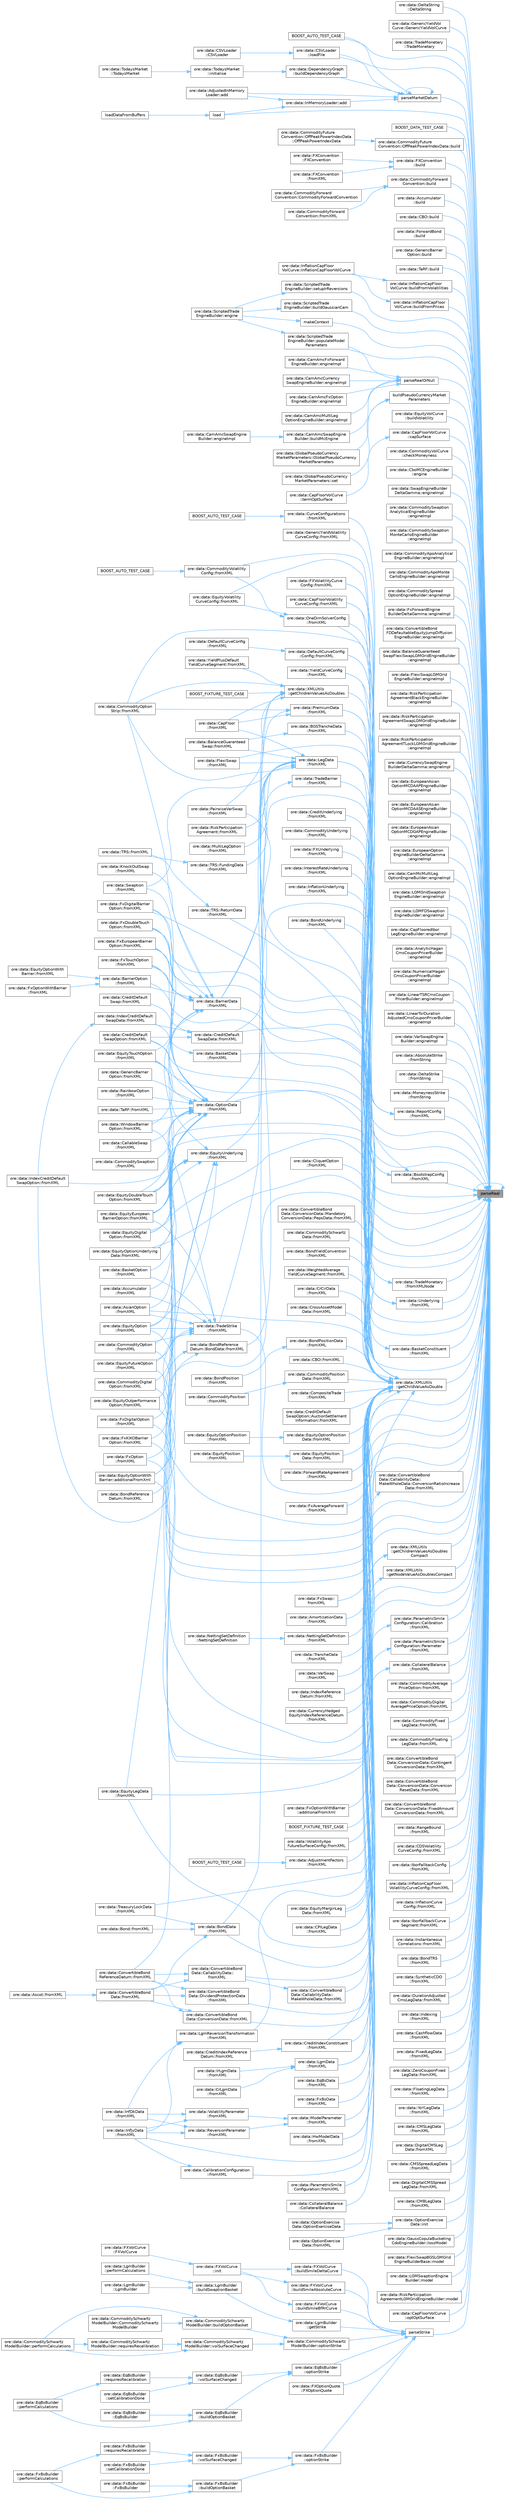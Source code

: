 digraph "parseReal"
{
 // INTERACTIVE_SVG=YES
 // LATEX_PDF_SIZE
  bgcolor="transparent";
  edge [fontname=Helvetica,fontsize=10,labelfontname=Helvetica,labelfontsize=10];
  node [fontname=Helvetica,fontsize=10,shape=box,height=0.2,width=0.4];
  rankdir="RL";
  Node1 [label="parseReal",height=0.2,width=0.4,color="gray40", fillcolor="grey60", style="filled", fontcolor="black",tooltip="Convert text to Real."];
  Node1 -> Node2 [dir="back",color="steelblue1",style="solid"];
  Node2 [label="ore::data::DeltaString\l::DeltaString",height=0.2,width=0.4,color="grey40", fillcolor="white", style="filled",URL="$classore_1_1data_1_1_delta_string.html#a425ed3a6db10ca8dc3bcc9fad65adcda",tooltip=" "];
  Node1 -> Node3 [dir="back",color="steelblue1",style="solid"];
  Node3 [label="ore::data::GenericYieldVol\lCurve::GenericYieldVolCurve",height=0.2,width=0.4,color="grey40", fillcolor="white", style="filled",URL="$classore_1_1data_1_1_generic_yield_vol_curve.html#a206631fc6017f18c7333840e67b1b228",tooltip="Detailed constructor."];
  Node1 -> Node4 [dir="back",color="steelblue1",style="solid"];
  Node4 [label="ore::data::TradeMonetary\l::TradeMonetary",height=0.2,width=0.4,color="grey40", fillcolor="white", style="filled",URL="$classore_1_1data_1_1_trade_monetary.html#a77bec39553bdc34b71f657f63f3c0a6f",tooltip=" "];
  Node1 -> Node5 [dir="back",color="steelblue1",style="solid"];
  Node5 [label="BOOST_AUTO_TEST_CASE",height=0.2,width=0.4,color="grey40", fillcolor="white", style="filled",URL="$equitymarketdata_8cpp.html#a386ad4b756cebb1ed30e0dcbbf64dcb6",tooltip=" "];
  Node1 -> Node6 [dir="back",color="steelblue1",style="solid"];
  Node6 [label="BOOST_DATA_TEST_CASE",height=0.2,width=0.4,color="grey40", fillcolor="white", style="filled",URL="$test_2commoditycurve_8cpp.html#a64a3926b601ac871e7307d93a5e8cadc",tooltip=" "];
  Node1 -> Node7 [dir="back",color="steelblue1",style="solid"];
  Node7 [label="ore::data::CommodityFuture\lConvention::OffPeakPowerIndexData::build",height=0.2,width=0.4,color="grey40", fillcolor="white", style="filled",URL="$classore_1_1data_1_1_commodity_future_convention_1_1_off_peak_power_index_data.html#a7740c7ab195c03ac140f1f75f633470f",tooltip=" "];
  Node7 -> Node8 [dir="back",color="steelblue1",style="solid"];
  Node8 [label="ore::data::CommodityFuture\lConvention::OffPeakPowerIndexData\l::OffPeakPowerIndexData",height=0.2,width=0.4,color="grey40", fillcolor="white", style="filled",URL="$classore_1_1data_1_1_commodity_future_convention_1_1_off_peak_power_index_data.html#a22edb3df88a8efc4fbbb93955b4978fe",tooltip="Detailed constructor."];
  Node1 -> Node9 [dir="back",color="steelblue1",style="solid"];
  Node9 [label="ore::data::FXConvention\l::build",height=0.2,width=0.4,color="grey40", fillcolor="white", style="filled",URL="$classore_1_1data_1_1_f_x_convention.html#a9169b2d8ee8001dbb250c4ce2c26818c",tooltip=" "];
  Node9 -> Node10 [dir="back",color="steelblue1",style="solid"];
  Node10 [label="ore::data::FXConvention\l::FXConvention",height=0.2,width=0.4,color="grey40", fillcolor="white", style="filled",URL="$classore_1_1data_1_1_f_x_convention.html#aee9f18c258c86e4f1f465cc3ac65b069",tooltip="Detailed constructor."];
  Node9 -> Node11 [dir="back",color="steelblue1",style="solid"];
  Node11 [label="ore::data::FXConvention\l::fromXML",height=0.2,width=0.4,color="grey40", fillcolor="white", style="filled",URL="$classore_1_1data_1_1_f_x_convention.html#a7741ae0fc924943de5bfe02928262eb7",tooltip=" "];
  Node1 -> Node12 [dir="back",color="steelblue1",style="solid"];
  Node12 [label="ore::data::CommodityForward\lConvention::build",height=0.2,width=0.4,color="grey40", fillcolor="white", style="filled",URL="$classore_1_1data_1_1_commodity_forward_convention.html#a9169b2d8ee8001dbb250c4ce2c26818c",tooltip=" "];
  Node12 -> Node13 [dir="back",color="steelblue1",style="solid"];
  Node13 [label="ore::data::CommodityForward\lConvention::CommodityForwardConvention",height=0.2,width=0.4,color="grey40", fillcolor="white", style="filled",URL="$classore_1_1data_1_1_commodity_forward_convention.html#ac5ca86144ccc19bc46c75bbba0497d9a",tooltip="Detailed constructor."];
  Node12 -> Node14 [dir="back",color="steelblue1",style="solid"];
  Node14 [label="ore::data::CommodityForward\lConvention::fromXML",height=0.2,width=0.4,color="grey40", fillcolor="white", style="filled",URL="$classore_1_1data_1_1_commodity_forward_convention.html#a7741ae0fc924943de5bfe02928262eb7",tooltip=" "];
  Node1 -> Node15 [dir="back",color="steelblue1",style="solid"];
  Node15 [label="ore::data::Accumulator\l::build",height=0.2,width=0.4,color="grey40", fillcolor="white", style="filled",URL="$classore_1_1data_1_1_accumulator.html#af7b69d5b18d278257927e32b10a23ee6",tooltip=" "];
  Node1 -> Node16 [dir="back",color="steelblue1",style="solid"];
  Node16 [label="ore::data::CBO::build",height=0.2,width=0.4,color="grey40", fillcolor="white", style="filled",URL="$classore_1_1data_1_1_c_b_o.html#af7b69d5b18d278257927e32b10a23ee6",tooltip=" "];
  Node1 -> Node17 [dir="back",color="steelblue1",style="solid"];
  Node17 [label="ore::data::ForwardBond\l::build",height=0.2,width=0.4,color="grey40", fillcolor="white", style="filled",URL="$classore_1_1data_1_1_forward_bond.html#af7b69d5b18d278257927e32b10a23ee6",tooltip=" "];
  Node1 -> Node18 [dir="back",color="steelblue1",style="solid"];
  Node18 [label="ore::data::GenericBarrier\lOption::build",height=0.2,width=0.4,color="grey40", fillcolor="white", style="filled",URL="$classore_1_1data_1_1_generic_barrier_option.html#af7b69d5b18d278257927e32b10a23ee6",tooltip=" "];
  Node1 -> Node19 [dir="back",color="steelblue1",style="solid"];
  Node19 [label="ore::data::TaRF::build",height=0.2,width=0.4,color="grey40", fillcolor="white", style="filled",URL="$classore_1_1data_1_1_ta_r_f.html#af7b69d5b18d278257927e32b10a23ee6",tooltip=" "];
  Node1 -> Node20 [dir="back",color="steelblue1",style="solid"];
  Node20 [label="ore::data::InflationCapFloor\lVolCurve::buildFromPrices",height=0.2,width=0.4,color="grey40", fillcolor="white", style="filled",URL="$classore_1_1data_1_1_inflation_cap_floor_vol_curve.html#acc947c79d75150ea99503fea7de9f868",tooltip=" "];
  Node20 -> Node21 [dir="back",color="steelblue1",style="solid"];
  Node21 [label="ore::data::InflationCapFloor\lVolCurve::InflationCapFloorVolCurve",height=0.2,width=0.4,color="grey40", fillcolor="white", style="filled",URL="$classore_1_1data_1_1_inflation_cap_floor_vol_curve.html#a19c9a318aa454b3132d829dd00bced53",tooltip=" "];
  Node1 -> Node22 [dir="back",color="steelblue1",style="solid"];
  Node22 [label="ore::data::InflationCapFloor\lVolCurve::buildFromVolatilities",height=0.2,width=0.4,color="grey40", fillcolor="white", style="filled",URL="$classore_1_1data_1_1_inflation_cap_floor_vol_curve.html#a82405c2b4ff01f1c8c3a89928dd84129",tooltip=" "];
  Node22 -> Node21 [dir="back",color="steelblue1",style="solid"];
  Node1 -> Node23 [dir="back",color="steelblue1",style="solid"];
  Node23 [label="ore::data::ScriptedTrade\lEngineBuilder::buildGaussianCam",height=0.2,width=0.4,color="grey40", fillcolor="white", style="filled",URL="$classore_1_1data_1_1_scripted_trade_engine_builder.html#a8f7fd6b51798363b9f87020fb40b792b",tooltip=" "];
  Node23 -> Node24 [dir="back",color="steelblue1",style="solid"];
  Node24 [label="ore::data::ScriptedTrade\lEngineBuilder::engine",height=0.2,width=0.4,color="grey40", fillcolor="white", style="filled",URL="$classore_1_1data_1_1_scripted_trade_engine_builder.html#afa7bc32050325672e45000b32d62ec0b",tooltip=" "];
  Node1 -> Node25 [dir="back",color="steelblue1",style="solid"];
  Node25 [label="buildPseudoCurrencyMarket\lParameters",height=0.2,width=0.4,color="grey40", fillcolor="white", style="filled",URL="$namespaceore_1_1data.html#a297f91b68c7a43ca6204754b25ab7983",tooltip="Function to build parameters from PricingEngine GlobalParametrs."];
  Node25 -> Node26 [dir="back",color="steelblue1",style="solid"];
  Node26 [label="ore::data::GlobalPseudoCurrency\lMarketParameters::GlobalPseudoCurrency\lMarketParameters",height=0.2,width=0.4,color="grey40", fillcolor="white", style="filled",URL="$classore_1_1data_1_1_global_pseudo_currency_market_parameters.html#a1a29bea0bb06fc887877a32ed2c1fa7e",tooltip=" "];
  Node25 -> Node27 [dir="back",color="steelblue1",style="solid"];
  Node27 [label="ore::data::GlobalPseudoCurrency\lMarketParameters::set",height=0.2,width=0.4,color="grey40", fillcolor="white", style="filled",URL="$classore_1_1data_1_1_global_pseudo_currency_market_parameters.html#a6f7f43de49dfc7bf61cb514c93198f18",tooltip=" "];
  Node1 -> Node28 [dir="back",color="steelblue1",style="solid"];
  Node28 [label="ore::data::EquityVolCurve\l::buildVolatility",height=0.2,width=0.4,color="grey40", fillcolor="white", style="filled",URL="$classore_1_1data_1_1_equity_vol_curve.html#afff043fce577f592f6a660001d412371",tooltip="Build a volatility surface from a collection of expiry and strike delta pairs."];
  Node1 -> Node29 [dir="back",color="steelblue1",style="solid"];
  Node29 [label="ore::data::CapFloorVolCurve\l::capSurface",height=0.2,width=0.4,color="grey40", fillcolor="white", style="filled",URL="$classore_1_1data_1_1_cap_floor_vol_curve.html#a4c12b080309225a852ff617a5fa9ea71",tooltip="Build a cap floor term volatility surface."];
  Node29 -> Node30 [dir="back",color="steelblue1",style="solid"];
  Node30 [label="ore::data::CapFloorVolCurve\l::termOptSurface",height=0.2,width=0.4,color="grey40", fillcolor="white", style="filled",URL="$classore_1_1data_1_1_cap_floor_vol_curve.html#a6b5974432b42f6cb1214882f5776c1db",tooltip="Build optionlet surface from term vol."];
  Node1 -> Node31 [dir="back",color="steelblue1",style="solid"];
  Node31 [label="ore::data::CommodityVolCurve\l::checkMoneyness",height=0.2,width=0.4,color="grey40", fillcolor="white", style="filled",URL="$classore_1_1data_1_1_commodity_vol_curve.html#acc2a1854aa88b4b0963f1567425ba06c",tooltip="Check and return moneyness levels."];
  Node1 -> Node32 [dir="back",color="steelblue1",style="solid"];
  Node32 [label="ore::data::CboMCEngineBuilder\l::engine",height=0.2,width=0.4,color="grey40", fillcolor="white", style="filled",URL="$classore_1_1data_1_1_cbo_m_c_engine_builder.html#ac7b71973700d70b6c4e338d57b46d232",tooltip=" "];
  Node1 -> Node33 [dir="back",color="steelblue1",style="solid"];
  Node33 [label="ore::data::SwapEngineBuilder\lDeltaGamma::engineImpl",height=0.2,width=0.4,color="grey40", fillcolor="white", style="filled",URL="$classore_1_1data_1_1_swap_engine_builder_delta_gamma.html#aa37c0caf2dfafe8aa2921147415c8052",tooltip=" "];
  Node1 -> Node34 [dir="back",color="steelblue1",style="solid"];
  Node34 [label="ore::data::CommoditySwaption\lAnalyticalEngineBuilder\l::engineImpl",height=0.2,width=0.4,color="grey40", fillcolor="white", style="filled",URL="$classore_1_1data_1_1_commodity_swaption_analytical_engine_builder.html#a47a4a784ca81cbe1fd94d940ec58c7c4",tooltip=" "];
  Node1 -> Node35 [dir="back",color="steelblue1",style="solid"];
  Node35 [label="ore::data::CommoditySwaption\lMonteCarloEngineBuilder\l::engineImpl",height=0.2,width=0.4,color="grey40", fillcolor="white", style="filled",URL="$classore_1_1data_1_1_commodity_swaption_monte_carlo_engine_builder.html#a47a4a784ca81cbe1fd94d940ec58c7c4",tooltip=" "];
  Node1 -> Node36 [dir="back",color="steelblue1",style="solid"];
  Node36 [label="ore::data::CommodityApoAnalytical\lEngineBuilder::engineImpl",height=0.2,width=0.4,color="grey40", fillcolor="white", style="filled",URL="$classore_1_1data_1_1_commodity_apo_analytical_engine_builder.html#af5e8705326ecf58497fe59e0b22c5477",tooltip=" "];
  Node1 -> Node37 [dir="back",color="steelblue1",style="solid"];
  Node37 [label="ore::data::CommodityApoMonte\lCarloEngineBuilder::engineImpl",height=0.2,width=0.4,color="grey40", fillcolor="white", style="filled",URL="$classore_1_1data_1_1_commodity_apo_monte_carlo_engine_builder.html#af5e8705326ecf58497fe59e0b22c5477",tooltip=" "];
  Node1 -> Node38 [dir="back",color="steelblue1",style="solid"];
  Node38 [label="ore::data::CommoditySpread\lOptionEngineBuilder::engineImpl",height=0.2,width=0.4,color="grey40", fillcolor="white", style="filled",URL="$classore_1_1data_1_1_commodity_spread_option_engine_builder.html#ae9e095e4b86064ceb7ff751c74bf4f02",tooltip=" "];
  Node1 -> Node39 [dir="back",color="steelblue1",style="solid"];
  Node39 [label="ore::data::FxForwardEngine\lBuilderDeltaGamma::engineImpl",height=0.2,width=0.4,color="grey40", fillcolor="white", style="filled",URL="$classore_1_1data_1_1_fx_forward_engine_builder_delta_gamma.html#a0e19f6151c24fe65f5a38e5cd1332b30",tooltip=" "];
  Node1 -> Node40 [dir="back",color="steelblue1",style="solid"];
  Node40 [label="ore::data::ConvertibleBond\lFDDefaultableEquityJumpDiffusion\lEngineBuilder::engineImpl",height=0.2,width=0.4,color="grey40", fillcolor="white", style="filled",URL="$classore_1_1data_1_1_convertible_bond_f_d_defaultable_equity_jump_diffusion_engine_builder.html#a7f6c89c077a9e880df888ccb0eceab4a",tooltip=" "];
  Node1 -> Node41 [dir="back",color="steelblue1",style="solid"];
  Node41 [label="ore::data::BalanceGuaranteed\lSwapFlexiSwapLGMGridEngineBuilder\l::engineImpl",height=0.2,width=0.4,color="grey40", fillcolor="white", style="filled",URL="$classore_1_1data_1_1_balance_guaranteed_swap_flexi_swap_l_g_m_grid_engine_builder.html#a8eb719dba0ebfa41191512fa5c8bc15c",tooltip=" "];
  Node1 -> Node42 [dir="back",color="steelblue1",style="solid"];
  Node42 [label="ore::data::FlexiSwapLGMGrid\lEngineBuilder::engineImpl",height=0.2,width=0.4,color="grey40", fillcolor="white", style="filled",URL="$classore_1_1data_1_1_flexi_swap_l_g_m_grid_engine_builder.html#a1dd1030f3060f276410ceb57b60d8b0e",tooltip=" "];
  Node1 -> Node43 [dir="back",color="steelblue1",style="solid"];
  Node43 [label="ore::data::RiskParticipation\lAgreementBlackEngineBuilder\l::engineImpl",height=0.2,width=0.4,color="grey40", fillcolor="white", style="filled",URL="$classore_1_1data_1_1_risk_participation_agreement_black_engine_builder.html#ae2aa104a3fa81516567894240d1d3073",tooltip=" "];
  Node1 -> Node44 [dir="back",color="steelblue1",style="solid"];
  Node44 [label="ore::data::RiskParticipation\lAgreementSwapLGMGridEngineBuilder\l::engineImpl",height=0.2,width=0.4,color="grey40", fillcolor="white", style="filled",URL="$classore_1_1data_1_1_risk_participation_agreement_swap_l_g_m_grid_engine_builder.html#ae2aa104a3fa81516567894240d1d3073",tooltip=" "];
  Node1 -> Node45 [dir="back",color="steelblue1",style="solid"];
  Node45 [label="ore::data::RiskParticipation\lAgreementTLockLGMGridEngineBuilder\l::engineImpl",height=0.2,width=0.4,color="grey40", fillcolor="white", style="filled",URL="$classore_1_1data_1_1_risk_participation_agreement_t_lock_l_g_m_grid_engine_builder.html#ae2aa104a3fa81516567894240d1d3073",tooltip=" "];
  Node1 -> Node46 [dir="back",color="steelblue1",style="solid"];
  Node46 [label="ore::data::CurrencySwapEngine\lBuilderDeltaGamma::engineImpl",height=0.2,width=0.4,color="grey40", fillcolor="white", style="filled",URL="$classore_1_1data_1_1_currency_swap_engine_builder_delta_gamma.html#a97b43bbe37dba766934d1be052f6f41d",tooltip=" "];
  Node1 -> Node47 [dir="back",color="steelblue1",style="solid"];
  Node47 [label="ore::data::EuropeanAsian\lOptionMCDAAPEngineBuilder\l::engineImpl",height=0.2,width=0.4,color="grey40", fillcolor="white", style="filled",URL="$classore_1_1data_1_1_european_asian_option_m_c_d_a_a_p_engine_builder.html#abf50c43a1028b5d27012cab7d5fbe622",tooltip=" "];
  Node1 -> Node48 [dir="back",color="steelblue1",style="solid"];
  Node48 [label="ore::data::EuropeanAsian\lOptionMCDAASEngineBuilder\l::engineImpl",height=0.2,width=0.4,color="grey40", fillcolor="white", style="filled",URL="$classore_1_1data_1_1_european_asian_option_m_c_d_a_a_s_engine_builder.html#abf50c43a1028b5d27012cab7d5fbe622",tooltip=" "];
  Node1 -> Node49 [dir="back",color="steelblue1",style="solid"];
  Node49 [label="ore::data::EuropeanAsian\lOptionMCDGAPEngineBuilder\l::engineImpl",height=0.2,width=0.4,color="grey40", fillcolor="white", style="filled",URL="$classore_1_1data_1_1_european_asian_option_m_c_d_g_a_p_engine_builder.html#abf50c43a1028b5d27012cab7d5fbe622",tooltip=" "];
  Node1 -> Node50 [dir="back",color="steelblue1",style="solid"];
  Node50 [label="ore::data::EuropeanOption\lEngineBuilderDeltaGamma\l::engineImpl",height=0.2,width=0.4,color="grey40", fillcolor="white", style="filled",URL="$classore_1_1data_1_1_european_option_engine_builder_delta_gamma.html#a546007f437f4616293542c661b6dc983",tooltip=" "];
  Node1 -> Node51 [dir="back",color="steelblue1",style="solid"];
  Node51 [label="ore::data::CamMcMultiLeg\lOptionEngineBuilder::engineImpl",height=0.2,width=0.4,color="grey40", fillcolor="white", style="filled",URL="$classore_1_1data_1_1_cam_mc_multi_leg_option_engine_builder.html#a9e0c22676d210fe5cbcca2b0c18c8353",tooltip=" "];
  Node1 -> Node52 [dir="back",color="steelblue1",style="solid"];
  Node52 [label="ore::data::LGMGridSwaption\lEngineBuilder::engineImpl",height=0.2,width=0.4,color="grey40", fillcolor="white", style="filled",URL="$classore_1_1data_1_1_l_g_m_grid_swaption_engine_builder.html#a78578c4a45ce5fb4ee6d686677c50669",tooltip=" "];
  Node1 -> Node53 [dir="back",color="steelblue1",style="solid"];
  Node53 [label="ore::data::LGMFDSwaption\lEngineBuilder::engineImpl",height=0.2,width=0.4,color="grey40", fillcolor="white", style="filled",URL="$classore_1_1data_1_1_l_g_m_f_d_swaption_engine_builder.html#a78578c4a45ce5fb4ee6d686677c50669",tooltip=" "];
  Node1 -> Node54 [dir="back",color="steelblue1",style="solid"];
  Node54 [label="ore::data::CapFlooredIbor\lLegEngineBuilder::engineImpl",height=0.2,width=0.4,color="grey40", fillcolor="white", style="filled",URL="$classore_1_1data_1_1_cap_floored_ibor_leg_engine_builder.html#ac17eec69300e1dea7132dd416632edac",tooltip=" "];
  Node1 -> Node55 [dir="back",color="steelblue1",style="solid"];
  Node55 [label="ore::data::AnalyticHagan\lCmsCouponPricerBuilder\l::engineImpl",height=0.2,width=0.4,color="grey40", fillcolor="white", style="filled",URL="$classore_1_1data_1_1_analytic_hagan_cms_coupon_pricer_builder.html#a9f76277552080689e2098ef5e11e4261",tooltip=" "];
  Node1 -> Node56 [dir="back",color="steelblue1",style="solid"];
  Node56 [label="ore::data::NumericalHagan\lCmsCouponPricerBuilder\l::engineImpl",height=0.2,width=0.4,color="grey40", fillcolor="white", style="filled",URL="$classore_1_1data_1_1_numerical_hagan_cms_coupon_pricer_builder.html#a9f76277552080689e2098ef5e11e4261",tooltip=" "];
  Node1 -> Node57 [dir="back",color="steelblue1",style="solid"];
  Node57 [label="ore::data::LinearTSRCmsCoupon\lPricerBuilder::engineImpl",height=0.2,width=0.4,color="grey40", fillcolor="white", style="filled",URL="$classore_1_1data_1_1_linear_t_s_r_cms_coupon_pricer_builder.html#a9f76277552080689e2098ef5e11e4261",tooltip=" "];
  Node1 -> Node58 [dir="back",color="steelblue1",style="solid"];
  Node58 [label="ore::data::LinearTsrDuration\lAdjustedCmsCouponPricerBuilder\l::engineImpl",height=0.2,width=0.4,color="grey40", fillcolor="white", style="filled",URL="$classore_1_1data_1_1_linear_tsr_duration_adjusted_cms_coupon_pricer_builder.html#a9f76277552080689e2098ef5e11e4261",tooltip=" "];
  Node1 -> Node59 [dir="back",color="steelblue1",style="solid"];
  Node59 [label="ore::data::VarSwapEngine\lBuilder::engineImpl",height=0.2,width=0.4,color="grey40", fillcolor="white", style="filled",URL="$classore_1_1data_1_1_var_swap_engine_builder.html#a82f4d2acf652ff57efc5a46cff7430ca",tooltip=" "];
  Node1 -> Node60 [dir="back",color="steelblue1",style="solid"];
  Node60 [label="ore::data::AbsoluteStrike\l::fromString",height=0.2,width=0.4,color="grey40", fillcolor="white", style="filled",URL="$classore_1_1data_1_1_absolute_strike.html#a69e12247970d255a564e79e01de3bb69",tooltip=" "];
  Node1 -> Node61 [dir="back",color="steelblue1",style="solid"];
  Node61 [label="ore::data::DeltaStrike\l::fromString",height=0.2,width=0.4,color="grey40", fillcolor="white", style="filled",URL="$classore_1_1data_1_1_delta_strike.html#a69e12247970d255a564e79e01de3bb69",tooltip=" "];
  Node1 -> Node62 [dir="back",color="steelblue1",style="solid"];
  Node62 [label="ore::data::MoneynessStrike\l::fromString",height=0.2,width=0.4,color="grey40", fillcolor="white", style="filled",URL="$classore_1_1data_1_1_moneyness_strike.html#a69e12247970d255a564e79e01de3bb69",tooltip=" "];
  Node1 -> Node63 [dir="back",color="steelblue1",style="solid"];
  Node63 [label="ore::data::BootstrapConfig\l::fromXML",height=0.2,width=0.4,color="grey40", fillcolor="white", style="filled",URL="$classore_1_1data_1_1_bootstrap_config.html#a510baf06568510646decfeaf1753e526",tooltip=" "];
  Node63 -> Node64 [dir="back",color="steelblue1",style="solid"];
  Node64 [label="ore::data::CapFloorVolatility\lCurveConfig::fromXML",height=0.2,width=0.4,color="grey40", fillcolor="white", style="filled",URL="$classore_1_1data_1_1_cap_floor_volatility_curve_config.html#a7741ae0fc924943de5bfe02928262eb7",tooltip=" "];
  Node63 -> Node65 [dir="back",color="steelblue1",style="solid"];
  Node65 [label="ore::data::DefaultCurveConfig\l::Config::fromXML",height=0.2,width=0.4,color="grey40", fillcolor="white", style="filled",URL="$classore_1_1data_1_1_default_curve_config_1_1_config.html#a7741ae0fc924943de5bfe02928262eb7",tooltip=" "];
  Node65 -> Node66 [dir="back",color="steelblue1",style="solid"];
  Node66 [label="ore::data::DefaultCurveConfig\l::fromXML",height=0.2,width=0.4,color="grey40", fillcolor="white", style="filled",URL="$classore_1_1data_1_1_default_curve_config.html#a7741ae0fc924943de5bfe02928262eb7",tooltip=" "];
  Node63 -> Node67 [dir="back",color="steelblue1",style="solid"];
  Node67 [label="ore::data::YieldCurveConfig\l::fromXML",height=0.2,width=0.4,color="grey40", fillcolor="white", style="filled",URL="$classore_1_1data_1_1_yield_curve_config.html#a7741ae0fc924943de5bfe02928262eb7",tooltip=" "];
  Node1 -> Node68 [dir="back",color="steelblue1",style="solid"];
  Node68 [label="ore::data::OneDimSolverConfig\l::fromXML",height=0.2,width=0.4,color="grey40", fillcolor="white", style="filled",URL="$classore_1_1data_1_1_one_dim_solver_config.html#a510baf06568510646decfeaf1753e526",tooltip=" "];
  Node68 -> Node69 [dir="back",color="steelblue1",style="solid"];
  Node69 [label="ore::data::CommodityVolatility\lConfig::fromXML",height=0.2,width=0.4,color="grey40", fillcolor="white", style="filled",URL="$classore_1_1data_1_1_commodity_volatility_config.html#a7741ae0fc924943de5bfe02928262eb7",tooltip=" "];
  Node69 -> Node70 [dir="back",color="steelblue1",style="solid"];
  Node70 [label="BOOST_AUTO_TEST_CASE",height=0.2,width=0.4,color="grey40", fillcolor="white", style="filled",URL="$test_2commodityvolcurveconfig_8cpp.html#a76d2ace592975c551478cdd34b5aa6d1",tooltip=" "];
  Node68 -> Node71 [dir="back",color="steelblue1",style="solid"];
  Node71 [label="ore::data::EquityVolatility\lCurveConfig::fromXML",height=0.2,width=0.4,color="grey40", fillcolor="white", style="filled",URL="$classore_1_1data_1_1_equity_volatility_curve_config.html#a7741ae0fc924943de5bfe02928262eb7",tooltip=" "];
  Node1 -> Node72 [dir="back",color="steelblue1",style="solid"];
  Node72 [label="ore::data::ParametricSmile\lConfiguration::Parameter\l::fromXML",height=0.2,width=0.4,color="grey40", fillcolor="white", style="filled",URL="$classore_1_1data_1_1_parametric_smile_configuration_1_1_parameter.html#a510baf06568510646decfeaf1753e526",tooltip=" "];
  Node72 -> Node73 [dir="back",color="steelblue1",style="solid"];
  Node73 [label="ore::data::ParametricSmile\lConfiguration::fromXML",height=0.2,width=0.4,color="grey40", fillcolor="white", style="filled",URL="$classore_1_1data_1_1_parametric_smile_configuration.html#a510baf06568510646decfeaf1753e526",tooltip=" "];
  Node1 -> Node74 [dir="back",color="steelblue1",style="solid"];
  Node74 [label="ore::data::ParametricSmile\lConfiguration::Calibration\l::fromXML",height=0.2,width=0.4,color="grey40", fillcolor="white", style="filled",URL="$classore_1_1data_1_1_parametric_smile_configuration_1_1_calibration.html#a510baf06568510646decfeaf1753e526",tooltip=" "];
  Node74 -> Node73 [dir="back",color="steelblue1",style="solid"];
  Node1 -> Node75 [dir="back",color="steelblue1",style="solid"];
  Node75 [label="ore::data::BGSTrancheData\l::fromXML",height=0.2,width=0.4,color="grey40", fillcolor="white", style="filled",URL="$classore_1_1data_1_1_b_g_s_tranche_data.html#a510baf06568510646decfeaf1753e526",tooltip=" "];
  Node75 -> Node76 [dir="back",color="steelblue1",style="solid"];
  Node76 [label="ore::data::BalanceGuaranteed\lSwap::fromXML",height=0.2,width=0.4,color="grey40", fillcolor="white", style="filled",URL="$classore_1_1data_1_1_balance_guaranteed_swap.html#a510baf06568510646decfeaf1753e526",tooltip=" "];
  Node1 -> Node77 [dir="back",color="steelblue1",style="solid"];
  Node77 [label="ore::data::BasketConstituent\l::fromXML",height=0.2,width=0.4,color="grey40", fillcolor="white", style="filled",URL="$classore_1_1data_1_1_basket_constituent.html#a510baf06568510646decfeaf1753e526",tooltip=" "];
  Node77 -> Node78 [dir="back",color="steelblue1",style="solid"];
  Node78 [label="ore::data::BasketData\l::fromXML",height=0.2,width=0.4,color="grey40", fillcolor="white", style="filled",URL="$classore_1_1data_1_1_basket_data.html#a510baf06568510646decfeaf1753e526",tooltip=" "];
  Node78 -> Node79 [dir="back",color="steelblue1",style="solid"];
  Node79 [label="ore::data::IndexCreditDefault\lSwapData::fromXML",height=0.2,width=0.4,color="grey40", fillcolor="white", style="filled",URL="$classore_1_1data_1_1_index_credit_default_swap_data.html#a510baf06568510646decfeaf1753e526",tooltip=" "];
  Node79 -> Node80 [dir="back",color="steelblue1",style="solid"];
  Node80 [label="ore::data::IndexCreditDefault\lSwapOption::fromXML",height=0.2,width=0.4,color="grey40", fillcolor="white", style="filled",URL="$classore_1_1data_1_1_index_credit_default_swap_option.html#a510baf06568510646decfeaf1753e526",tooltip=" "];
  Node1 -> Node81 [dir="back",color="steelblue1",style="solid"];
  Node81 [label="ore::data::CollateralBalance\l::fromXML",height=0.2,width=0.4,color="grey40", fillcolor="white", style="filled",URL="$classore_1_1data_1_1_collateral_balance.html#a510baf06568510646decfeaf1753e526",tooltip=" "];
  Node81 -> Node82 [dir="back",color="steelblue1",style="solid"];
  Node82 [label="ore::data::CollateralBalance\l::CollateralBalance",height=0.2,width=0.4,color="grey40", fillcolor="white", style="filled",URL="$classore_1_1data_1_1_collateral_balance.html#a2c47fd4e5eb93d32045a6f5ef4b15dd9",tooltip=" "];
  Node1 -> Node83 [dir="back",color="steelblue1",style="solid"];
  Node83 [label="ore::data::CommodityAverage\lPriceOption::fromXML",height=0.2,width=0.4,color="grey40", fillcolor="white", style="filled",URL="$classore_1_1data_1_1_commodity_average_price_option.html#a510baf06568510646decfeaf1753e526",tooltip=" "];
  Node1 -> Node84 [dir="back",color="steelblue1",style="solid"];
  Node84 [label="ore::data::CommodityDigital\lAveragePriceOption::fromXML",height=0.2,width=0.4,color="grey40", fillcolor="white", style="filled",URL="$classore_1_1data_1_1_commodity_digital_average_price_option.html#a510baf06568510646decfeaf1753e526",tooltip=" "];
  Node1 -> Node85 [dir="back",color="steelblue1",style="solid"];
  Node85 [label="ore::data::CommodityFixed\lLegData::fromXML",height=0.2,width=0.4,color="grey40", fillcolor="white", style="filled",URL="$classore_1_1data_1_1_commodity_fixed_leg_data.html#a510baf06568510646decfeaf1753e526",tooltip=" "];
  Node1 -> Node86 [dir="back",color="steelblue1",style="solid"];
  Node86 [label="ore::data::CommodityFloating\lLegData::fromXML",height=0.2,width=0.4,color="grey40", fillcolor="white", style="filled",URL="$classore_1_1data_1_1_commodity_floating_leg_data.html#a510baf06568510646decfeaf1753e526",tooltip=" "];
  Node1 -> Node87 [dir="back",color="steelblue1",style="solid"];
  Node87 [label="ore::data::CommodityOption\lStrip::fromXML",height=0.2,width=0.4,color="grey40", fillcolor="white", style="filled",URL="$classore_1_1data_1_1_commodity_option_strip.html#a510baf06568510646decfeaf1753e526",tooltip=" "];
  Node1 -> Node88 [dir="back",color="steelblue1",style="solid"];
  Node88 [label="ore::data::ConvertibleBond\lData::CallabilityData::\lMakeWholeData::ConversionRatioIncrease\lData::fromXML",height=0.2,width=0.4,color="grey40", fillcolor="white", style="filled",URL="$classore_1_1data_1_1_convertible_bond_data_1_1_callability_data_1_1_make_whole_data_1_1_conversion_ratio_increase_data.html#a510baf06568510646decfeaf1753e526",tooltip=" "];
  Node88 -> Node89 [dir="back",color="steelblue1",style="solid"];
  Node89 [label="ore::data::ConvertibleBond\lData::CallabilityData::\lMakeWholeData::fromXML",height=0.2,width=0.4,color="grey40", fillcolor="white", style="filled",URL="$classore_1_1data_1_1_convertible_bond_data_1_1_callability_data_1_1_make_whole_data.html#a510baf06568510646decfeaf1753e526",tooltip=" "];
  Node89 -> Node90 [dir="back",color="steelblue1",style="solid"];
  Node90 [label="ore::data::ConvertibleBond\lData::CallabilityData::\lfromXML",height=0.2,width=0.4,color="grey40", fillcolor="white", style="filled",URL="$classore_1_1data_1_1_convertible_bond_data_1_1_callability_data.html#a510baf06568510646decfeaf1753e526",tooltip=" "];
  Node90 -> Node91 [dir="back",color="steelblue1",style="solid"];
  Node91 [label="ore::data::ConvertibleBond\lData::fromXML",height=0.2,width=0.4,color="grey40", fillcolor="white", style="filled",URL="$classore_1_1data_1_1_convertible_bond_data.html#a510baf06568510646decfeaf1753e526",tooltip=" "];
  Node91 -> Node92 [dir="back",color="steelblue1",style="solid"];
  Node92 [label="ore::data::Ascot::fromXML",height=0.2,width=0.4,color="grey40", fillcolor="white", style="filled",URL="$classore_1_1data_1_1_ascot.html#a7741ae0fc924943de5bfe02928262eb7",tooltip=" "];
  Node90 -> Node93 [dir="back",color="steelblue1",style="solid"];
  Node93 [label="ore::data::ConvertibleBond\lReferenceDatum::fromXML",height=0.2,width=0.4,color="grey40", fillcolor="white", style="filled",URL="$classore_1_1data_1_1_convertible_bond_reference_datum.html#a7741ae0fc924943de5bfe02928262eb7",tooltip=" "];
  Node1 -> Node90 [dir="back",color="steelblue1",style="solid"];
  Node1 -> Node94 [dir="back",color="steelblue1",style="solid"];
  Node94 [label="ore::data::ConvertibleBond\lData::ConversionData::Contingent\lConversionData::fromXML",height=0.2,width=0.4,color="grey40", fillcolor="white", style="filled",URL="$classore_1_1data_1_1_convertible_bond_data_1_1_conversion_data_1_1_contingent_conversion_data.html#a510baf06568510646decfeaf1753e526",tooltip=" "];
  Node1 -> Node95 [dir="back",color="steelblue1",style="solid"];
  Node95 [label="ore::data::ConvertibleBond\lData::ConversionData::Conversion\lResetData::fromXML",height=0.2,width=0.4,color="grey40", fillcolor="white", style="filled",URL="$classore_1_1data_1_1_convertible_bond_data_1_1_conversion_data_1_1_conversion_reset_data.html#a510baf06568510646decfeaf1753e526",tooltip=" "];
  Node1 -> Node96 [dir="back",color="steelblue1",style="solid"];
  Node96 [label="ore::data::ConvertibleBond\lData::ConversionData::FixedAmount\lConversionData::fromXML",height=0.2,width=0.4,color="grey40", fillcolor="white", style="filled",URL="$classore_1_1data_1_1_convertible_bond_data_1_1_conversion_data_1_1_fixed_amount_conversion_data.html#a510baf06568510646decfeaf1753e526",tooltip=" "];
  Node1 -> Node97 [dir="back",color="steelblue1",style="solid"];
  Node97 [label="ore::data::ConvertibleBond\lData::ConversionData::fromXML",height=0.2,width=0.4,color="grey40", fillcolor="white", style="filled",URL="$classore_1_1data_1_1_convertible_bond_data_1_1_conversion_data.html#a510baf06568510646decfeaf1753e526",tooltip=" "];
  Node97 -> Node91 [dir="back",color="steelblue1",style="solid"];
  Node97 -> Node93 [dir="back",color="steelblue1",style="solid"];
  Node1 -> Node98 [dir="back",color="steelblue1",style="solid"];
  Node98 [label="ore::data::ConvertibleBond\lData::DividendProtectionData\l::fromXML",height=0.2,width=0.4,color="grey40", fillcolor="white", style="filled",URL="$classore_1_1data_1_1_convertible_bond_data_1_1_dividend_protection_data.html#a510baf06568510646decfeaf1753e526",tooltip=" "];
  Node98 -> Node91 [dir="back",color="steelblue1",style="solid"];
  Node98 -> Node93 [dir="back",color="steelblue1",style="solid"];
  Node1 -> Node99 [dir="back",color="steelblue1",style="solid"];
  Node99 [label="ore::data::EquityMarginLeg\lData::fromXML",height=0.2,width=0.4,color="grey40", fillcolor="white", style="filled",URL="$classore_1_1data_1_1_equity_margin_leg_data.html#a510baf06568510646decfeaf1753e526",tooltip=" "];
  Node1 -> Node100 [dir="back",color="steelblue1",style="solid"];
  Node100 [label="ore::data::FlexiSwap\l::fromXML",height=0.2,width=0.4,color="grey40", fillcolor="white", style="filled",URL="$classore_1_1data_1_1_flexi_swap.html#a510baf06568510646decfeaf1753e526",tooltip=" "];
  Node1 -> Node101 [dir="back",color="steelblue1",style="solid"];
  Node101 [label="ore::data::RangeBound\l::fromXML",height=0.2,width=0.4,color="grey40", fillcolor="white", style="filled",URL="$classore_1_1data_1_1_range_bound.html#a510baf06568510646decfeaf1753e526",tooltip=" "];
  Node1 -> Node102 [dir="back",color="steelblue1",style="solid"];
  Node102 [label="ore::data::Underlying\l::fromXML",height=0.2,width=0.4,color="grey40", fillcolor="white", style="filled",URL="$classore_1_1data_1_1_underlying.html#a510baf06568510646decfeaf1753e526",tooltip=" "];
  Node102 -> Node103 [dir="back",color="steelblue1",style="solid"];
  Node103 [label="ore::data::EquityUnderlying\l::fromXML",height=0.2,width=0.4,color="grey40", fillcolor="white", style="filled",URL="$classore_1_1data_1_1_equity_underlying.html#a7741ae0fc924943de5bfe02928262eb7",tooltip=" "];
  Node103 -> Node104 [dir="back",color="steelblue1",style="solid"];
  Node104 [label="ore::data::EquityOptionWith\lBarrier::additionalFromXml",height=0.2,width=0.4,color="grey40", fillcolor="white", style="filled",URL="$classore_1_1data_1_1_equity_option_with_barrier.html#a32a53e87b35de4acfc761bbc6e559b93",tooltip=" "];
  Node103 -> Node105 [dir="back",color="steelblue1",style="solid"];
  Node105 [label="ore::data::EquityDigital\lOption::fromXML",height=0.2,width=0.4,color="grey40", fillcolor="white", style="filled",URL="$classore_1_1data_1_1_equity_digital_option.html#a7741ae0fc924943de5bfe02928262eb7",tooltip=" "];
  Node103 -> Node106 [dir="back",color="steelblue1",style="solid"];
  Node106 [label="ore::data::EquityDoubleTouch\lOption::fromXML",height=0.2,width=0.4,color="grey40", fillcolor="white", style="filled",URL="$classore_1_1data_1_1_equity_double_touch_option.html#a7741ae0fc924943de5bfe02928262eb7",tooltip=" "];
  Node103 -> Node107 [dir="back",color="steelblue1",style="solid"];
  Node107 [label="ore::data::EquityEuropean\lBarrierOption::fromXML",height=0.2,width=0.4,color="grey40", fillcolor="white", style="filled",URL="$classore_1_1data_1_1_equity_european_barrier_option.html#a7741ae0fc924943de5bfe02928262eb7",tooltip=" "];
  Node103 -> Node108 [dir="back",color="steelblue1",style="solid"];
  Node108 [label="ore::data::EquityOption\l::fromXML",height=0.2,width=0.4,color="grey40", fillcolor="white", style="filled",URL="$classore_1_1data_1_1_equity_option.html#a7741ae0fc924943de5bfe02928262eb7",tooltip=" "];
  Node103 -> Node109 [dir="back",color="steelblue1",style="solid"];
  Node109 [label="ore::data::EquityOptionUnderlying\lData::fromXML",height=0.2,width=0.4,color="grey40", fillcolor="white", style="filled",URL="$classore_1_1data_1_1_equity_option_underlying_data.html#a7741ae0fc924943de5bfe02928262eb7",tooltip=" "];
  Node103 -> Node110 [dir="back",color="steelblue1",style="solid"];
  Node110 [label="ore::data::EquityTouchOption\l::fromXML",height=0.2,width=0.4,color="grey40", fillcolor="white", style="filled",URL="$classore_1_1data_1_1_equity_touch_option.html#a7741ae0fc924943de5bfe02928262eb7",tooltip=" "];
  Node103 -> Node111 [dir="back",color="steelblue1",style="solid"];
  Node111 [label="ore::data::EquityLegData\l::fromXML",height=0.2,width=0.4,color="grey40", fillcolor="white", style="filled",URL="$classore_1_1data_1_1_equity_leg_data.html#a7741ae0fc924943de5bfe02928262eb7",tooltip=" "];
  Node102 -> Node112 [dir="back",color="steelblue1",style="solid"];
  Node112 [label="ore::data::CommodityUnderlying\l::fromXML",height=0.2,width=0.4,color="grey40", fillcolor="white", style="filled",URL="$classore_1_1data_1_1_commodity_underlying.html#a7741ae0fc924943de5bfe02928262eb7",tooltip=" "];
  Node102 -> Node113 [dir="back",color="steelblue1",style="solid"];
  Node113 [label="ore::data::FXUnderlying\l::fromXML",height=0.2,width=0.4,color="grey40", fillcolor="white", style="filled",URL="$classore_1_1data_1_1_f_x_underlying.html#a7741ae0fc924943de5bfe02928262eb7",tooltip=" "];
  Node102 -> Node114 [dir="back",color="steelblue1",style="solid"];
  Node114 [label="ore::data::InterestRateUnderlying\l::fromXML",height=0.2,width=0.4,color="grey40", fillcolor="white", style="filled",URL="$classore_1_1data_1_1_interest_rate_underlying.html#a7741ae0fc924943de5bfe02928262eb7",tooltip=" "];
  Node102 -> Node115 [dir="back",color="steelblue1",style="solid"];
  Node115 [label="ore::data::InflationUnderlying\l::fromXML",height=0.2,width=0.4,color="grey40", fillcolor="white", style="filled",URL="$classore_1_1data_1_1_inflation_underlying.html#a7741ae0fc924943de5bfe02928262eb7",tooltip=" "];
  Node102 -> Node116 [dir="back",color="steelblue1",style="solid"];
  Node116 [label="ore::data::CreditUnderlying\l::fromXML",height=0.2,width=0.4,color="grey40", fillcolor="white", style="filled",URL="$classore_1_1data_1_1_credit_underlying.html#a7741ae0fc924943de5bfe02928262eb7",tooltip=" "];
  Node102 -> Node117 [dir="back",color="steelblue1",style="solid"];
  Node117 [label="ore::data::BondUnderlying\l::fromXML",height=0.2,width=0.4,color="grey40", fillcolor="white", style="filled",URL="$classore_1_1data_1_1_bond_underlying.html#a7741ae0fc924943de5bfe02928262eb7",tooltip=" "];
  Node1 -> Node118 [dir="back",color="steelblue1",style="solid"];
  Node118 [label="ore::data::CDSVolatility\lCurveConfig::fromXML",height=0.2,width=0.4,color="grey40", fillcolor="white", style="filled",URL="$classore_1_1data_1_1_c_d_s_volatility_curve_config.html#a7741ae0fc924943de5bfe02928262eb7",tooltip=" "];
  Node1 -> Node65 [dir="back",color="steelblue1",style="solid"];
  Node1 -> Node119 [dir="back",color="steelblue1",style="solid"];
  Node119 [label="ore::data::FXVolatilityCurve\lConfig::fromXML",height=0.2,width=0.4,color="grey40", fillcolor="white", style="filled",URL="$classore_1_1data_1_1_f_x_volatility_curve_config.html#a7741ae0fc924943de5bfe02928262eb7",tooltip=" "];
  Node1 -> Node120 [dir="back",color="steelblue1",style="solid"];
  Node120 [label="ore::data::IborFallbackConfig\l::fromXML",height=0.2,width=0.4,color="grey40", fillcolor="white", style="filled",URL="$classore_1_1data_1_1_ibor_fallback_config.html#a7741ae0fc924943de5bfe02928262eb7",tooltip=" "];
  Node1 -> Node121 [dir="back",color="steelblue1",style="solid"];
  Node121 [label="ore::data::InflationCapFloor\lVolatilityCurveConfig::fromXML",height=0.2,width=0.4,color="grey40", fillcolor="white", style="filled",URL="$classore_1_1data_1_1_inflation_cap_floor_volatility_curve_config.html#a7741ae0fc924943de5bfe02928262eb7",tooltip=" "];
  Node1 -> Node122 [dir="back",color="steelblue1",style="solid"];
  Node122 [label="ore::data::InflationCurve\lConfig::fromXML",height=0.2,width=0.4,color="grey40", fillcolor="white", style="filled",URL="$classore_1_1data_1_1_inflation_curve_config.html#a7741ae0fc924943de5bfe02928262eb7",tooltip=" "];
  Node1 -> Node123 [dir="back",color="steelblue1",style="solid"];
  Node123 [label="ore::data::ReportConfig\l::fromXML",height=0.2,width=0.4,color="grey40", fillcolor="white", style="filled",URL="$classore_1_1data_1_1_report_config.html#a7741ae0fc924943de5bfe02928262eb7",tooltip=" "];
  Node123 -> Node64 [dir="back",color="steelblue1",style="solid"];
  Node123 -> Node69 [dir="back",color="steelblue1",style="solid"];
  Node123 -> Node124 [dir="back",color="steelblue1",style="solid"];
  Node124 [label="ore::data::CurveConfigurations\l::fromXML",height=0.2,width=0.4,color="grey40", fillcolor="white", style="filled",URL="$classore_1_1data_1_1_curve_configurations.html#a7741ae0fc924943de5bfe02928262eb7",tooltip=" "];
  Node124 -> Node125 [dir="back",color="steelblue1",style="solid"];
  Node125 [label="BOOST_AUTO_TEST_CASE",height=0.2,width=0.4,color="grey40", fillcolor="white", style="filled",URL="$equitymarketdata_8cpp.html#a0a8db005e5898e1432e60360308e9a6f",tooltip=" "];
  Node123 -> Node71 [dir="back",color="steelblue1",style="solid"];
  Node123 -> Node119 [dir="back",color="steelblue1",style="solid"];
  Node123 -> Node126 [dir="back",color="steelblue1",style="solid"];
  Node126 [label="ore::data::GenericYieldVolatility\lCurveConfig::fromXML",height=0.2,width=0.4,color="grey40", fillcolor="white", style="filled",URL="$classore_1_1data_1_1_generic_yield_volatility_curve_config.html#a7741ae0fc924943de5bfe02928262eb7",tooltip=" "];
  Node1 -> Node127 [dir="back",color="steelblue1",style="solid"];
  Node127 [label="ore::data::IborFallbackCurve\lSegment::fromXML",height=0.2,width=0.4,color="grey40", fillcolor="white", style="filled",URL="$classore_1_1data_1_1_ibor_fallback_curve_segment.html#a7741ae0fc924943de5bfe02928262eb7",tooltip=" "];
  Node1 -> Node128 [dir="back",color="steelblue1",style="solid"];
  Node128 [label="ore::data::CalibrationConfiguration\l::fromXML",height=0.2,width=0.4,color="grey40", fillcolor="white", style="filled",URL="$classore_1_1data_1_1_calibration_configuration.html#a7741ae0fc924943de5bfe02928262eb7",tooltip=" "];
  Node128 -> Node129 [dir="back",color="steelblue1",style="solid"];
  Node129 [label="ore::data::InfJyData\l::fromXML",height=0.2,width=0.4,color="grey40", fillcolor="white", style="filled",URL="$classore_1_1data_1_1_inf_jy_data.html#a7741ae0fc924943de5bfe02928262eb7",tooltip=" "];
  Node1 -> Node130 [dir="back",color="steelblue1",style="solid"];
  Node130 [label="ore::data::Instantaneous\lCorrelations::fromXML",height=0.2,width=0.4,color="grey40", fillcolor="white", style="filled",URL="$classore_1_1data_1_1_instantaneous_correlations.html#a7741ae0fc924943de5bfe02928262eb7",tooltip="Populate members from XML."];
  Node1 -> Node129 [dir="back",color="steelblue1",style="solid"];
  Node1 -> Node131 [dir="back",color="steelblue1",style="solid"];
  Node131 [label="ore::data::BondData\l::fromXML",height=0.2,width=0.4,color="grey40", fillcolor="white", style="filled",URL="$classore_1_1data_1_1_bond_data.html#a7741ae0fc924943de5bfe02928262eb7",tooltip="XMLSerializable interface."];
  Node131 -> Node91 [dir="back",color="steelblue1",style="solid"];
  Node131 -> Node132 [dir="back",color="steelblue1",style="solid"];
  Node132 [label="ore::data::Bond::fromXML",height=0.2,width=0.4,color="grey40", fillcolor="white", style="filled",URL="$classore_1_1data_1_1_bond.html#a7741ae0fc924943de5bfe02928262eb7",tooltip="XMLSerializable interface."];
  Node131 -> Node133 [dir="back",color="steelblue1",style="solid"];
  Node133 [label="ore::data::TreasuryLockData\l::fromXML",height=0.2,width=0.4,color="grey40", fillcolor="white", style="filled",URL="$classore_1_1data_1_1_treasury_lock_data.html#a7741ae0fc924943de5bfe02928262eb7",tooltip="XMLSerializable interface."];
  Node1 -> Node134 [dir="back",color="steelblue1",style="solid"];
  Node134 [label="ore::data::BondTRS\l::fromXML",height=0.2,width=0.4,color="grey40", fillcolor="white", style="filled",URL="$classore_1_1data_1_1_bond_t_r_s.html#a7741ae0fc924943de5bfe02928262eb7",tooltip=" "];
  Node1 -> Node135 [dir="back",color="steelblue1",style="solid"];
  Node135 [label="ore::data::SyntheticCDO\l::fromXML",height=0.2,width=0.4,color="grey40", fillcolor="white", style="filled",URL="$classore_1_1data_1_1_synthetic_c_d_o.html#a7741ae0fc924943de5bfe02928262eb7",tooltip=" "];
  Node1 -> Node136 [dir="back",color="steelblue1",style="solid"];
  Node136 [label="ore::data::CreditDefault\lSwapData::fromXML",height=0.2,width=0.4,color="grey40", fillcolor="white", style="filled",URL="$classore_1_1data_1_1_credit_default_swap_data.html#a7741ae0fc924943de5bfe02928262eb7",tooltip=" "];
  Node136 -> Node79 [dir="back",color="steelblue1",style="solid"];
  Node136 -> Node137 [dir="back",color="steelblue1",style="solid"];
  Node137 [label="ore::data::CreditDefault\lSwap::fromXML",height=0.2,width=0.4,color="grey40", fillcolor="white", style="filled",URL="$classore_1_1data_1_1_credit_default_swap.html#a7741ae0fc924943de5bfe02928262eb7",tooltip=" "];
  Node136 -> Node138 [dir="back",color="steelblue1",style="solid"];
  Node138 [label="ore::data::CreditDefault\lSwapOption::fromXML",height=0.2,width=0.4,color="grey40", fillcolor="white", style="filled",URL="$classore_1_1data_1_1_credit_default_swap_option.html#a7741ae0fc924943de5bfe02928262eb7",tooltip=" "];
  Node1 -> Node139 [dir="back",color="steelblue1",style="solid"];
  Node139 [label="ore::data::DurationAdjusted\lCmsLegData::fromXML",height=0.2,width=0.4,color="grey40", fillcolor="white", style="filled",URL="$classore_1_1data_1_1_duration_adjusted_cms_leg_data.html#a7741ae0fc924943de5bfe02928262eb7",tooltip=" "];
  Node1 -> Node140 [dir="back",color="steelblue1",style="solid"];
  Node140 [label="ore::data::Indexing\l::fromXML",height=0.2,width=0.4,color="grey40", fillcolor="white", style="filled",URL="$classore_1_1data_1_1_indexing.html#a7741ae0fc924943de5bfe02928262eb7",tooltip=" "];
  Node1 -> Node141 [dir="back",color="steelblue1",style="solid"];
  Node141 [label="ore::data::CashflowData\l::fromXML",height=0.2,width=0.4,color="grey40", fillcolor="white", style="filled",URL="$classore_1_1data_1_1_cashflow_data.html#a7741ae0fc924943de5bfe02928262eb7",tooltip=" "];
  Node1 -> Node142 [dir="back",color="steelblue1",style="solid"];
  Node142 [label="ore::data::FixedLegData\l::fromXML",height=0.2,width=0.4,color="grey40", fillcolor="white", style="filled",URL="$classore_1_1data_1_1_fixed_leg_data.html#a7741ae0fc924943de5bfe02928262eb7",tooltip=" "];
  Node1 -> Node143 [dir="back",color="steelblue1",style="solid"];
  Node143 [label="ore::data::ZeroCouponFixed\lLegData::fromXML",height=0.2,width=0.4,color="grey40", fillcolor="white", style="filled",URL="$classore_1_1data_1_1_zero_coupon_fixed_leg_data.html#a7741ae0fc924943de5bfe02928262eb7",tooltip=" "];
  Node1 -> Node144 [dir="back",color="steelblue1",style="solid"];
  Node144 [label="ore::data::FloatingLegData\l::fromXML",height=0.2,width=0.4,color="grey40", fillcolor="white", style="filled",URL="$classore_1_1data_1_1_floating_leg_data.html#a7741ae0fc924943de5bfe02928262eb7",tooltip=" "];
  Node1 -> Node145 [dir="back",color="steelblue1",style="solid"];
  Node145 [label="ore::data::CPILegData\l::fromXML",height=0.2,width=0.4,color="grey40", fillcolor="white", style="filled",URL="$classore_1_1data_1_1_c_p_i_leg_data.html#a7741ae0fc924943de5bfe02928262eb7",tooltip=" "];
  Node1 -> Node146 [dir="back",color="steelblue1",style="solid"];
  Node146 [label="ore::data::YoYLegData\l::fromXML",height=0.2,width=0.4,color="grey40", fillcolor="white", style="filled",URL="$classore_1_1data_1_1_yo_y_leg_data.html#a7741ae0fc924943de5bfe02928262eb7",tooltip=" "];
  Node1 -> Node147 [dir="back",color="steelblue1",style="solid"];
  Node147 [label="ore::data::CMSLegData\l::fromXML",height=0.2,width=0.4,color="grey40", fillcolor="white", style="filled",URL="$classore_1_1data_1_1_c_m_s_leg_data.html#a7741ae0fc924943de5bfe02928262eb7",tooltip=" "];
  Node1 -> Node148 [dir="back",color="steelblue1",style="solid"];
  Node148 [label="ore::data::DigitalCMSLeg\lData::fromXML",height=0.2,width=0.4,color="grey40", fillcolor="white", style="filled",URL="$classore_1_1data_1_1_digital_c_m_s_leg_data.html#a7741ae0fc924943de5bfe02928262eb7",tooltip=" "];
  Node1 -> Node149 [dir="back",color="steelblue1",style="solid"];
  Node149 [label="ore::data::CMSSpreadLegData\l::fromXML",height=0.2,width=0.4,color="grey40", fillcolor="white", style="filled",URL="$classore_1_1data_1_1_c_m_s_spread_leg_data.html#a7741ae0fc924943de5bfe02928262eb7",tooltip=" "];
  Node1 -> Node150 [dir="back",color="steelblue1",style="solid"];
  Node150 [label="ore::data::DigitalCMSSpread\lLegData::fromXML",height=0.2,width=0.4,color="grey40", fillcolor="white", style="filled",URL="$classore_1_1data_1_1_digital_c_m_s_spread_leg_data.html#a7741ae0fc924943de5bfe02928262eb7",tooltip=" "];
  Node1 -> Node151 [dir="back",color="steelblue1",style="solid"];
  Node151 [label="ore::data::CMBLegData\l::fromXML",height=0.2,width=0.4,color="grey40", fillcolor="white", style="filled",URL="$classore_1_1data_1_1_c_m_b_leg_data.html#a7741ae0fc924943de5bfe02928262eb7",tooltip=" "];
  Node1 -> Node111 [dir="back",color="steelblue1",style="solid"];
  Node1 -> Node152 [dir="back",color="steelblue1",style="solid"];
  Node152 [label="ore::data::LegData\l::fromXML",height=0.2,width=0.4,color="grey40", fillcolor="white", style="filled",URL="$classore_1_1data_1_1_leg_data.html#a7741ae0fc924943de5bfe02928262eb7",tooltip=" "];
  Node152 -> Node76 [dir="back",color="steelblue1",style="solid"];
  Node152 -> Node87 [dir="back",color="steelblue1",style="solid"];
  Node152 -> Node100 [dir="back",color="steelblue1",style="solid"];
  Node152 -> Node153 [dir="back",color="steelblue1",style="solid"];
  Node153 [label="ore::data::RiskParticipation\lAgreement::fromXML",height=0.2,width=0.4,color="grey40", fillcolor="white", style="filled",URL="$classore_1_1data_1_1_risk_participation_agreement.html#a510baf06568510646decfeaf1753e526",tooltip=" "];
  Node152 -> Node131 [dir="back",color="steelblue1",style="solid"];
  Node152 -> Node154 [dir="back",color="steelblue1",style="solid"];
  Node154 [label="ore::data::CapFloor\l::fromXML",height=0.2,width=0.4,color="grey40", fillcolor="white", style="filled",URL="$classore_1_1data_1_1_cap_floor.html#a7741ae0fc924943de5bfe02928262eb7",tooltip=" "];
  Node152 -> Node136 [dir="back",color="steelblue1",style="solid"];
  Node152 -> Node155 [dir="back",color="steelblue1",style="solid"];
  Node155 [label="ore::data::MultiLegOption\l::fromXML",height=0.2,width=0.4,color="grey40", fillcolor="white", style="filled",URL="$classore_1_1data_1_1_multi_leg_option.html#a7741ae0fc924943de5bfe02928262eb7",tooltip=" "];
  Node152 -> Node156 [dir="back",color="steelblue1",style="solid"];
  Node156 [label="ore::data::BondReference\lDatum::BondData::fromXML",height=0.2,width=0.4,color="grey40", fillcolor="white", style="filled",URL="$structore_1_1data_1_1_bond_reference_datum_1_1_bond_data.html#a7741ae0fc924943de5bfe02928262eb7",tooltip=" "];
  Node156 -> Node93 [dir="back",color="steelblue1",style="solid"];
  Node156 -> Node157 [dir="back",color="steelblue1",style="solid"];
  Node157 [label="ore::data::BondReference\lDatum::fromXML",height=0.2,width=0.4,color="grey40", fillcolor="white", style="filled",URL="$classore_1_1data_1_1_bond_reference_datum.html#a7741ae0fc924943de5bfe02928262eb7",tooltip=" "];
  Node152 -> Node158 [dir="back",color="steelblue1",style="solid"];
  Node158 [label="ore::data::Swaption\l::fromXML",height=0.2,width=0.4,color="grey40", fillcolor="white", style="filled",URL="$classore_1_1data_1_1_swaption.html#a7741ae0fc924943de5bfe02928262eb7",tooltip=" "];
  Node152 -> Node159 [dir="back",color="steelblue1",style="solid"];
  Node159 [label="ore::data::TRS::FundingData\l::fromXML",height=0.2,width=0.4,color="grey40", fillcolor="white", style="filled",URL="$classore_1_1data_1_1_t_r_s_1_1_funding_data.html#a7741ae0fc924943de5bfe02928262eb7",tooltip=" "];
  Node159 -> Node160 [dir="back",color="steelblue1",style="solid"];
  Node160 [label="ore::data::TRS::fromXML",height=0.2,width=0.4,color="grey40", fillcolor="white", style="filled",URL="$classore_1_1data_1_1_t_r_s.html#a7741ae0fc924943de5bfe02928262eb7",tooltip=" "];
  Node1 -> Node161 [dir="back",color="steelblue1",style="solid"];
  Node161 [label="ore::data::OptionData\l::fromXML",height=0.2,width=0.4,color="grey40", fillcolor="white", style="filled",URL="$classore_1_1data_1_1_option_data.html#a7741ae0fc924943de5bfe02928262eb7",tooltip=" "];
  Node161 -> Node162 [dir="back",color="steelblue1",style="solid"];
  Node162 [label="ore::data::BarrierOption\l::fromXML",height=0.2,width=0.4,color="grey40", fillcolor="white", style="filled",URL="$classore_1_1data_1_1_barrier_option.html#a510baf06568510646decfeaf1753e526",tooltip=" "];
  Node162 -> Node163 [dir="back",color="steelblue1",style="solid"];
  Node163 [label="ore::data::FxOptionWithBarrier\l::fromXML",height=0.2,width=0.4,color="grey40", fillcolor="white", style="filled",URL="$classore_1_1data_1_1_fx_option_with_barrier.html#a510baf06568510646decfeaf1753e526",tooltip=" "];
  Node162 -> Node164 [dir="back",color="steelblue1",style="solid"];
  Node164 [label="ore::data::EquityOptionWith\lBarrier::fromXML",height=0.2,width=0.4,color="grey40", fillcolor="white", style="filled",URL="$classore_1_1data_1_1_equity_option_with_barrier.html#a510baf06568510646decfeaf1753e526",tooltip=" "];
  Node161 -> Node165 [dir="back",color="steelblue1",style="solid"];
  Node165 [label="ore::data::CallableSwap\l::fromXML",height=0.2,width=0.4,color="grey40", fillcolor="white", style="filled",URL="$classore_1_1data_1_1_callable_swap.html#a510baf06568510646decfeaf1753e526",tooltip=" "];
  Node161 -> Node166 [dir="back",color="steelblue1",style="solid"];
  Node166 [label="ore::data::CommoditySwaption\l::fromXML",height=0.2,width=0.4,color="grey40", fillcolor="white", style="filled",URL="$classore_1_1data_1_1_commodity_swaption.html#a510baf06568510646decfeaf1753e526",tooltip=" "];
  Node161 -> Node80 [dir="back",color="steelblue1",style="solid"];
  Node161 -> Node167 [dir="back",color="steelblue1",style="solid"];
  Node167 [label="ore::data::Accumulator\l::fromXML",height=0.2,width=0.4,color="grey40", fillcolor="white", style="filled",URL="$classore_1_1data_1_1_accumulator.html#a7741ae0fc924943de5bfe02928262eb7",tooltip=" "];
  Node161 -> Node168 [dir="back",color="steelblue1",style="solid"];
  Node168 [label="ore::data::AsianOption\l::fromXML",height=0.2,width=0.4,color="grey40", fillcolor="white", style="filled",URL="$classore_1_1data_1_1_asian_option.html#a7741ae0fc924943de5bfe02928262eb7",tooltip=" "];
  Node161 -> Node169 [dir="back",color="steelblue1",style="solid"];
  Node169 [label="ore::data::BasketOption\l::fromXML",height=0.2,width=0.4,color="grey40", fillcolor="white", style="filled",URL="$classore_1_1data_1_1_basket_option.html#a7741ae0fc924943de5bfe02928262eb7",tooltip=" "];
  Node161 -> Node170 [dir="back",color="steelblue1",style="solid"];
  Node170 [label="ore::data::CommodityDigital\lOption::fromXML",height=0.2,width=0.4,color="grey40", fillcolor="white", style="filled",URL="$classore_1_1data_1_1_commodity_digital_option.html#a7741ae0fc924943de5bfe02928262eb7",tooltip=" "];
  Node161 -> Node171 [dir="back",color="steelblue1",style="solid"];
  Node171 [label="ore::data::CommodityOption\l::fromXML",height=0.2,width=0.4,color="grey40", fillcolor="white", style="filled",URL="$classore_1_1data_1_1_commodity_option.html#a7741ae0fc924943de5bfe02928262eb7",tooltip=" "];
  Node161 -> Node138 [dir="back",color="steelblue1",style="solid"];
  Node161 -> Node105 [dir="back",color="steelblue1",style="solid"];
  Node161 -> Node106 [dir="back",color="steelblue1",style="solid"];
  Node161 -> Node107 [dir="back",color="steelblue1",style="solid"];
  Node161 -> Node172 [dir="back",color="steelblue1",style="solid"];
  Node172 [label="ore::data::EquityFutureOption\l::fromXML",height=0.2,width=0.4,color="grey40", fillcolor="white", style="filled",URL="$classore_1_1data_1_1_equity_future_option.html#a7741ae0fc924943de5bfe02928262eb7",tooltip=" "];
  Node161 -> Node108 [dir="back",color="steelblue1",style="solid"];
  Node161 -> Node109 [dir="back",color="steelblue1",style="solid"];
  Node161 -> Node173 [dir="back",color="steelblue1",style="solid"];
  Node173 [label="ore::data::EquityOutperformance\lOption::fromXML",height=0.2,width=0.4,color="grey40", fillcolor="white", style="filled",URL="$classore_1_1data_1_1_equity_outperformance_option.html#a7741ae0fc924943de5bfe02928262eb7",tooltip=" "];
  Node161 -> Node110 [dir="back",color="steelblue1",style="solid"];
  Node161 -> Node174 [dir="back",color="steelblue1",style="solid"];
  Node174 [label="ore::data::FxDigitalBarrier\lOption::fromXML",height=0.2,width=0.4,color="grey40", fillcolor="white", style="filled",URL="$classore_1_1data_1_1_fx_digital_barrier_option.html#a7741ae0fc924943de5bfe02928262eb7",tooltip=" "];
  Node161 -> Node175 [dir="back",color="steelblue1",style="solid"];
  Node175 [label="ore::data::FxDigitalOption\l::fromXML",height=0.2,width=0.4,color="grey40", fillcolor="white", style="filled",URL="$classore_1_1data_1_1_fx_digital_option.html#a7741ae0fc924943de5bfe02928262eb7",tooltip=" "];
  Node161 -> Node176 [dir="back",color="steelblue1",style="solid"];
  Node176 [label="ore::data::FxDoubleTouch\lOption::fromXML",height=0.2,width=0.4,color="grey40", fillcolor="white", style="filled",URL="$classore_1_1data_1_1_fx_double_touch_option.html#a7741ae0fc924943de5bfe02928262eb7",tooltip=" "];
  Node161 -> Node177 [dir="back",color="steelblue1",style="solid"];
  Node177 [label="ore::data::FxEuropeanBarrier\lOption::fromXML",height=0.2,width=0.4,color="grey40", fillcolor="white", style="filled",URL="$classore_1_1data_1_1_fx_european_barrier_option.html#a7741ae0fc924943de5bfe02928262eb7",tooltip=" "];
  Node161 -> Node178 [dir="back",color="steelblue1",style="solid"];
  Node178 [label="ore::data::FxKIKOBarrier\lOption::fromXML",height=0.2,width=0.4,color="grey40", fillcolor="white", style="filled",URL="$classore_1_1data_1_1_fx_k_i_k_o_barrier_option.html#a7741ae0fc924943de5bfe02928262eb7",tooltip=" "];
  Node161 -> Node179 [dir="back",color="steelblue1",style="solid"];
  Node179 [label="ore::data::FxOption\l::fromXML",height=0.2,width=0.4,color="grey40", fillcolor="white", style="filled",URL="$classore_1_1data_1_1_fx_option.html#a7741ae0fc924943de5bfe02928262eb7",tooltip=" "];
  Node161 -> Node180 [dir="back",color="steelblue1",style="solid"];
  Node180 [label="ore::data::FxTouchOption\l::fromXML",height=0.2,width=0.4,color="grey40", fillcolor="white", style="filled",URL="$classore_1_1data_1_1_fx_touch_option.html#a7741ae0fc924943de5bfe02928262eb7",tooltip=" "];
  Node161 -> Node181 [dir="back",color="steelblue1",style="solid"];
  Node181 [label="ore::data::GenericBarrier\lOption::fromXML",height=0.2,width=0.4,color="grey40", fillcolor="white", style="filled",URL="$classore_1_1data_1_1_generic_barrier_option.html#a7741ae0fc924943de5bfe02928262eb7",tooltip=" "];
  Node161 -> Node182 [dir="back",color="steelblue1",style="solid"];
  Node182 [label="ore::data::RainbowOption\l::fromXML",height=0.2,width=0.4,color="grey40", fillcolor="white", style="filled",URL="$classore_1_1data_1_1_rainbow_option.html#a7741ae0fc924943de5bfe02928262eb7",tooltip=" "];
  Node161 -> Node158 [dir="back",color="steelblue1",style="solid"];
  Node161 -> Node183 [dir="back",color="steelblue1",style="solid"];
  Node183 [label="ore::data::TaRF::fromXML",height=0.2,width=0.4,color="grey40", fillcolor="white", style="filled",URL="$classore_1_1data_1_1_ta_r_f.html#a7741ae0fc924943de5bfe02928262eb7",tooltip=" "];
  Node161 -> Node184 [dir="back",color="steelblue1",style="solid"];
  Node184 [label="ore::data::WindowBarrier\lOption::fromXML",height=0.2,width=0.4,color="grey40", fillcolor="white", style="filled",URL="$classore_1_1data_1_1_window_barrier_option.html#a7741ae0fc924943de5bfe02928262eb7",tooltip=" "];
  Node1 -> Node185 [dir="back",color="steelblue1",style="solid"];
  Node185 [label="ore::data::PremiumData\l::fromXML",height=0.2,width=0.4,color="grey40", fillcolor="white", style="filled",URL="$classore_1_1data_1_1_premium_data.html#a7741ae0fc924943de5bfe02928262eb7",tooltip=" "];
  Node185 -> Node87 [dir="back",color="steelblue1",style="solid"];
  Node185 -> Node154 [dir="back",color="steelblue1",style="solid"];
  Node185 -> Node161 [dir="back",color="steelblue1",style="solid"];
  Node1 -> Node186 [dir="back",color="steelblue1",style="solid"];
  Node186 [label="ore::data::CreditIndexConstituent\l::fromXML",height=0.2,width=0.4,color="grey40", fillcolor="white", style="filled",URL="$classore_1_1data_1_1_credit_index_constituent.html#a7741ae0fc924943de5bfe02928262eb7",tooltip=" "];
  Node186 -> Node187 [dir="back",color="steelblue1",style="solid"];
  Node187 [label="ore::data::CreditIndexReference\lDatum::fromXML",height=0.2,width=0.4,color="grey40", fillcolor="white", style="filled",URL="$classore_1_1data_1_1_credit_index_reference_datum.html#a7741ae0fc924943de5bfe02928262eb7",tooltip=" "];
  Node1 -> Node188 [dir="back",color="steelblue1",style="solid"];
  Node188 [label="ore::data::TRS::ReturnData\l::fromXML",height=0.2,width=0.4,color="grey40", fillcolor="white", style="filled",URL="$classore_1_1data_1_1_t_r_s_1_1_return_data.html#a7741ae0fc924943de5bfe02928262eb7",tooltip=" "];
  Node188 -> Node160 [dir="back",color="steelblue1",style="solid"];
  Node1 -> Node189 [dir="back",color="steelblue1",style="solid"];
  Node189 [label="ore::data::TradeMonetary\l::fromXMLNode",height=0.2,width=0.4,color="grey40", fillcolor="white", style="filled",URL="$classore_1_1data_1_1_trade_monetary.html#a750d19f9c0f3e5521544264e4839aa5d",tooltip=" "];
  Node189 -> Node190 [dir="back",color="steelblue1",style="solid"];
  Node190 [label="ore::data::TradeBarrier\l::fromXML",height=0.2,width=0.4,color="grey40", fillcolor="white", style="filled",URL="$classore_1_1data_1_1_trade_barrier.html#a372f574f5171521f99187364e6610a9e",tooltip=" "];
  Node190 -> Node191 [dir="back",color="steelblue1",style="solid"];
  Node191 [label="ore::data::BarrierData\l::fromXML",height=0.2,width=0.4,color="grey40", fillcolor="white", style="filled",URL="$classore_1_1data_1_1_barrier_data.html#a510baf06568510646decfeaf1753e526",tooltip=" "];
  Node191 -> Node162 [dir="back",color="steelblue1",style="solid"];
  Node191 -> Node87 [dir="back",color="steelblue1",style="solid"];
  Node191 -> Node106 [dir="back",color="steelblue1",style="solid"];
  Node191 -> Node107 [dir="back",color="steelblue1",style="solid"];
  Node191 -> Node110 [dir="back",color="steelblue1",style="solid"];
  Node191 -> Node174 [dir="back",color="steelblue1",style="solid"];
  Node191 -> Node176 [dir="back",color="steelblue1",style="solid"];
  Node191 -> Node177 [dir="back",color="steelblue1",style="solid"];
  Node191 -> Node180 [dir="back",color="steelblue1",style="solid"];
  Node191 -> Node192 [dir="back",color="steelblue1",style="solid"];
  Node192 [label="ore::data::KnockOutSwap\l::fromXML",height=0.2,width=0.4,color="grey40", fillcolor="white", style="filled",URL="$classore_1_1data_1_1_knock_out_swap.html#a7741ae0fc924943de5bfe02928262eb7",tooltip=" "];
  Node191 -> Node184 [dir="back",color="steelblue1",style="solid"];
  Node189 -> Node193 [dir="back",color="steelblue1",style="solid"];
  Node193 [label="ore::data::TradeStrike\l::fromXML",height=0.2,width=0.4,color="grey40", fillcolor="white", style="filled",URL="$classore_1_1data_1_1_trade_strike.html#a6c15037ae8b60dd252ad751b1bf70a3a",tooltip=" "];
  Node193 -> Node104 [dir="back",color="steelblue1",style="solid"];
  Node193 -> Node167 [dir="back",color="steelblue1",style="solid"];
  Node193 -> Node168 [dir="back",color="steelblue1",style="solid"];
  Node193 -> Node169 [dir="back",color="steelblue1",style="solid"];
  Node193 -> Node171 [dir="back",color="steelblue1",style="solid"];
  Node193 -> Node107 [dir="back",color="steelblue1",style="solid"];
  Node193 -> Node172 [dir="back",color="steelblue1",style="solid"];
  Node193 -> Node108 [dir="back",color="steelblue1",style="solid"];
  Node193 -> Node184 [dir="back",color="steelblue1",style="solid"];
  Node1 -> Node194 [dir="back",color="steelblue1",style="solid"];
  Node194 [label="ore::data::XMLUtils\l::getChildrenValuesAsDoubles",height=0.2,width=0.4,color="grey40", fillcolor="white", style="filled",URL="$classore_1_1data_1_1_x_m_l_utils.html#a22d59f6c82230e427e33c739b8f18f1d",tooltip=" "];
  Node194 -> Node195 [dir="back",color="steelblue1",style="solid"];
  Node195 [label="BOOST_FIXTURE_TEST_CASE",height=0.2,width=0.4,color="grey40", fillcolor="white", style="filled",URL="$xmlmanipulation_8cpp.html#aa0312ecf31814fd12e8287d1726d3070",tooltip=" "];
  Node194 -> Node191 [dir="back",color="steelblue1",style="solid"];
  Node194 -> Node87 [dir="back",color="steelblue1",style="solid"];
  Node194 -> Node196 [dir="back",color="steelblue1",style="solid"];
  Node196 [label="ore::data::YieldPlusDefault\lYieldCurveSegment::fromXML",height=0.2,width=0.4,color="grey40", fillcolor="white", style="filled",URL="$classore_1_1data_1_1_yield_plus_default_yield_curve_segment.html#a7741ae0fc924943de5bfe02928262eb7",tooltip=" "];
  Node194 -> Node154 [dir="back",color="steelblue1",style="solid"];
  Node194 -> Node161 [dir="back",color="steelblue1",style="solid"];
  Node194 -> Node197 [dir="back",color="steelblue1",style="solid"];
  Node197 [label="ore::data::PairwiseVarSwap\l::fromXML",height=0.2,width=0.4,color="grey40", fillcolor="white", style="filled",URL="$classore_1_1data_1_1_pairwise_var_swap.html#a7741ae0fc924943de5bfe02928262eb7",tooltip=" "];
  Node1 -> Node198 [dir="back",color="steelblue1",style="solid"];
  Node198 [label="ore::data::XMLUtils\l::getChildrenValuesAsDoubles\lCompact",height=0.2,width=0.4,color="grey40", fillcolor="white", style="filled",URL="$classore_1_1data_1_1_x_m_l_utils.html#a9e53268f39b30d7b2c367d89803b5b15",tooltip=" "];
  Node198 -> Node199 [dir="back",color="steelblue1",style="solid"];
  Node199 [label="ore::data::EqBsData\l::fromXML",height=0.2,width=0.4,color="grey40", fillcolor="white", style="filled",URL="$classore_1_1data_1_1_eq_bs_data.html#a372f574f5171521f99187364e6610a9e",tooltip=" "];
  Node198 -> Node200 [dir="back",color="steelblue1",style="solid"];
  Node200 [label="ore::data::FxBsData\l::fromXML",height=0.2,width=0.4,color="grey40", fillcolor="white", style="filled",URL="$classore_1_1data_1_1_fx_bs_data.html#a372f574f5171521f99187364e6610a9e",tooltip=" "];
  Node198 -> Node201 [dir="back",color="steelblue1",style="solid"];
  Node201 [label="ore::data::HwModelData\l::fromXML",height=0.2,width=0.4,color="grey40", fillcolor="white", style="filled",URL="$classore_1_1data_1_1_hw_model_data.html#a7741ae0fc924943de5bfe02928262eb7",tooltip=" "];
  Node198 -> Node202 [dir="back",color="steelblue1",style="solid"];
  Node202 [label="ore::data::LgmData\l::fromXML",height=0.2,width=0.4,color="grey40", fillcolor="white", style="filled",URL="$classore_1_1data_1_1_lgm_data.html#a7741ae0fc924943de5bfe02928262eb7",tooltip=" "];
  Node202 -> Node203 [dir="back",color="steelblue1",style="solid"];
  Node203 [label="ore::data::CrLgmData\l::fromXML",height=0.2,width=0.4,color="grey40", fillcolor="white", style="filled",URL="$classore_1_1data_1_1_cr_lgm_data.html#a7741ae0fc924943de5bfe02928262eb7",tooltip=" "];
  Node202 -> Node204 [dir="back",color="steelblue1",style="solid"];
  Node204 [label="ore::data::IrLgmData\l::fromXML",height=0.2,width=0.4,color="grey40", fillcolor="white", style="filled",URL="$classore_1_1data_1_1_ir_lgm_data.html#a7741ae0fc924943de5bfe02928262eb7",tooltip=" "];
  Node198 -> Node205 [dir="back",color="steelblue1",style="solid"];
  Node205 [label="ore::data::ModelParameter\l::fromXML",height=0.2,width=0.4,color="grey40", fillcolor="white", style="filled",URL="$classore_1_1data_1_1_model_parameter.html#a7741ae0fc924943de5bfe02928262eb7",tooltip=" "];
  Node205 -> Node206 [dir="back",color="steelblue1",style="solid"];
  Node206 [label="ore::data::VolatilityParameter\l::fromXML",height=0.2,width=0.4,color="grey40", fillcolor="white", style="filled",URL="$classore_1_1data_1_1_volatility_parameter.html#a7741ae0fc924943de5bfe02928262eb7",tooltip=" "];
  Node206 -> Node207 [dir="back",color="steelblue1",style="solid"];
  Node207 [label="ore::data::InfDkData\l::fromXML",height=0.2,width=0.4,color="grey40", fillcolor="white", style="filled",URL="$classore_1_1data_1_1_inf_dk_data.html#a7741ae0fc924943de5bfe02928262eb7",tooltip=" "];
  Node206 -> Node129 [dir="back",color="steelblue1",style="solid"];
  Node205 -> Node208 [dir="back",color="steelblue1",style="solid"];
  Node208 [label="ore::data::ReversionParameter\l::fromXML",height=0.2,width=0.4,color="grey40", fillcolor="white", style="filled",URL="$classore_1_1data_1_1_reversion_parameter.html#a7741ae0fc924943de5bfe02928262eb7",tooltip=" "];
  Node208 -> Node207 [dir="back",color="steelblue1",style="solid"];
  Node208 -> Node129 [dir="back",color="steelblue1",style="solid"];
  Node1 -> Node209 [dir="back",color="steelblue1",style="solid"];
  Node209 [label="ore::data::XMLUtils\l::getChildValueAsDouble",height=0.2,width=0.4,color="grey40", fillcolor="white", style="filled",URL="$classore_1_1data_1_1_x_m_l_utils.html#a450d9b1fe5949d01160aeb42654d7f1d",tooltip=" "];
  Node209 -> Node210 [dir="back",color="steelblue1",style="solid"];
  Node210 [label="ore::data::FxOptionWithBarrier\l::additionalFromXml",height=0.2,width=0.4,color="grey40", fillcolor="white", style="filled",URL="$classore_1_1data_1_1_fx_option_with_barrier.html#a32a53e87b35de4acfc761bbc6e559b93",tooltip=" "];
  Node209 -> Node104 [dir="back",color="steelblue1",style="solid"];
  Node209 -> Node211 [dir="back",color="steelblue1",style="solid"];
  Node211 [label="BOOST_FIXTURE_TEST_CASE",height=0.2,width=0.4,color="grey40", fillcolor="white", style="filled",URL="$xmlmanipulation_8cpp.html#ad98fc4ff9037682c679e8bbca8249702",tooltip=" "];
  Node209 -> Node68 [dir="back",color="steelblue1",style="solid"];
  Node209 -> Node212 [dir="back",color="steelblue1",style="solid"];
  Node212 [label="ore::data::VolatilityApo\lFutureSurfaceConfig::fromXML",height=0.2,width=0.4,color="grey40", fillcolor="white", style="filled",URL="$classore_1_1data_1_1_volatility_apo_future_surface_config.html#a510baf06568510646decfeaf1753e526",tooltip=" "];
  Node209 -> Node213 [dir="back",color="steelblue1",style="solid"];
  Node213 [label="ore::data::AdjustmentFactors\l::fromXML",height=0.2,width=0.4,color="grey40", fillcolor="white", style="filled",URL="$classore_1_1data_1_1_adjustment_factors.html#a510baf06568510646decfeaf1753e526",tooltip=" "];
  Node213 -> Node214 [dir="back",color="steelblue1",style="solid"];
  Node214 [label="BOOST_AUTO_TEST_CASE",height=0.2,width=0.4,color="grey40", fillcolor="white", style="filled",URL="$test_2adjustmentfactors_8cpp.html#a2edf43fc3d8300c5af3981ce2811dfe3",tooltip=" "];
  Node209 -> Node191 [dir="back",color="steelblue1",style="solid"];
  Node209 -> Node215 [dir="back",color="steelblue1",style="solid"];
  Node215 [label="ore::data::CliquetOption\l::fromXML",height=0.2,width=0.4,color="grey40", fillcolor="white", style="filled",URL="$classore_1_1data_1_1_cliquet_option.html#a510baf06568510646decfeaf1753e526",tooltip=" "];
  Node209 -> Node216 [dir="back",color="steelblue1",style="solid"];
  Node216 [label="ore::data::ConvertibleBond\lData::ConversionData::Mandatory\lConversionData::PepsData::fromXML",height=0.2,width=0.4,color="grey40", fillcolor="white", style="filled",URL="$classore_1_1data_1_1_convertible_bond_data_1_1_conversion_data_1_1_mandatory_conversion_data_1_1_peps_data.html#a510baf06568510646decfeaf1753e526",tooltip=" "];
  Node209 -> Node99 [dir="back",color="steelblue1",style="solid"];
  Node209 -> Node80 [dir="back",color="steelblue1",style="solid"];
  Node209 -> Node217 [dir="back",color="steelblue1",style="solid"];
  Node217 [label="ore::data::CommoditySchwartz\lData::fromXML",height=0.2,width=0.4,color="grey40", fillcolor="white", style="filled",URL="$classore_1_1data_1_1_commodity_schwartz_data.html#a372f574f5171521f99187364e6610a9e",tooltip=" "];
  Node209 -> Node218 [dir="back",color="steelblue1",style="solid"];
  Node218 [label="ore::data::BondYieldConvention\l::fromXML",height=0.2,width=0.4,color="grey40", fillcolor="white", style="filled",URL="$classore_1_1data_1_1_bond_yield_convention.html#a7741ae0fc924943de5bfe02928262eb7",tooltip=" "];
  Node209 -> Node219 [dir="back",color="steelblue1",style="solid"];
  Node219 [label="ore::data::WeightedAverage\lYieldCurveSegment::fromXML",height=0.2,width=0.4,color="grey40", fillcolor="white", style="filled",URL="$classore_1_1data_1_1_weighted_average_yield_curve_segment.html#a7741ae0fc924943de5bfe02928262eb7",tooltip=" "];
  Node209 -> Node67 [dir="back",color="steelblue1",style="solid"];
  Node209 -> Node220 [dir="back",color="steelblue1",style="solid"];
  Node220 [label="ore::data::CrCirData\l::fromXML",height=0.2,width=0.4,color="grey40", fillcolor="white", style="filled",URL="$classore_1_1data_1_1_cr_cir_data.html#a7741ae0fc924943de5bfe02928262eb7",tooltip=" "];
  Node209 -> Node221 [dir="back",color="steelblue1",style="solid"];
  Node221 [label="ore::data::CrossAssetModel\lData::fromXML",height=0.2,width=0.4,color="grey40", fillcolor="white", style="filled",URL="$classore_1_1data_1_1_cross_asset_model_data.html#a7741ae0fc924943de5bfe02928262eb7",tooltip=" "];
  Node209 -> Node202 [dir="back",color="steelblue1",style="solid"];
  Node209 -> Node222 [dir="back",color="steelblue1",style="solid"];
  Node222 [label="ore::data::LgmReversionTransformation\l::fromXML",height=0.2,width=0.4,color="grey40", fillcolor="white", style="filled",URL="$classore_1_1data_1_1_lgm_reversion_transformation.html#a7741ae0fc924943de5bfe02928262eb7",tooltip=" "];
  Node222 -> Node207 [dir="back",color="steelblue1",style="solid"];
  Node222 -> Node129 [dir="back",color="steelblue1",style="solid"];
  Node209 -> Node168 [dir="back",color="steelblue1",style="solid"];
  Node209 -> Node223 [dir="back",color="steelblue1",style="solid"];
  Node223 [label="ore::data::BondPositionData\l::fromXML",height=0.2,width=0.4,color="grey40", fillcolor="white", style="filled",URL="$classore_1_1data_1_1_bond_position_data.html#a7741ae0fc924943de5bfe02928262eb7",tooltip=" "];
  Node223 -> Node224 [dir="back",color="steelblue1",style="solid"];
  Node224 [label="ore::data::BondPosition\l::fromXML",height=0.2,width=0.4,color="grey40", fillcolor="white", style="filled",URL="$classore_1_1data_1_1_bond_position.html#a7741ae0fc924943de5bfe02928262eb7",tooltip=" "];
  Node209 -> Node225 [dir="back",color="steelblue1",style="solid"];
  Node225 [label="ore::data::CBO::fromXML",height=0.2,width=0.4,color="grey40", fillcolor="white", style="filled",URL="$classore_1_1data_1_1_c_b_o.html#a7741ae0fc924943de5bfe02928262eb7",tooltip=" "];
  Node209 -> Node170 [dir="back",color="steelblue1",style="solid"];
  Node209 -> Node171 [dir="back",color="steelblue1",style="solid"];
  Node209 -> Node226 [dir="back",color="steelblue1",style="solid"];
  Node226 [label="ore::data::CommodityPosition\lData::fromXML",height=0.2,width=0.4,color="grey40", fillcolor="white", style="filled",URL="$classore_1_1data_1_1_commodity_position_data.html#a7741ae0fc924943de5bfe02928262eb7",tooltip=" "];
  Node226 -> Node227 [dir="back",color="steelblue1",style="solid"];
  Node227 [label="ore::data::CommodityPosition\l::fromXML",height=0.2,width=0.4,color="grey40", fillcolor="white", style="filled",URL="$classore_1_1data_1_1_commodity_position.html#a7741ae0fc924943de5bfe02928262eb7",tooltip=" "];
  Node209 -> Node228 [dir="back",color="steelblue1",style="solid"];
  Node228 [label="ore::data::CompositeTrade\l::fromXML",height=0.2,width=0.4,color="grey40", fillcolor="white", style="filled",URL="$classore_1_1data_1_1_composite_trade.html#a7741ae0fc924943de5bfe02928262eb7",tooltip=" "];
  Node209 -> Node229 [dir="back",color="steelblue1",style="solid"];
  Node229 [label="ore::data::CreditDefault\lSwapOption::AuctionSettlement\lInformation::fromXML",height=0.2,width=0.4,color="grey40", fillcolor="white", style="filled",URL="$classore_1_1data_1_1_credit_default_swap_option_1_1_auction_settlement_information.html#a7741ae0fc924943de5bfe02928262eb7",tooltip=" "];
  Node209 -> Node138 [dir="back",color="steelblue1",style="solid"];
  Node209 -> Node105 [dir="back",color="steelblue1",style="solid"];
  Node209 -> Node106 [dir="back",color="steelblue1",style="solid"];
  Node209 -> Node107 [dir="back",color="steelblue1",style="solid"];
  Node209 -> Node172 [dir="back",color="steelblue1",style="solid"];
  Node209 -> Node108 [dir="back",color="steelblue1",style="solid"];
  Node209 -> Node109 [dir="back",color="steelblue1",style="solid"];
  Node209 -> Node230 [dir="back",color="steelblue1",style="solid"];
  Node230 [label="ore::data::EquityOptionPosition\lData::fromXML",height=0.2,width=0.4,color="grey40", fillcolor="white", style="filled",URL="$classore_1_1data_1_1_equity_option_position_data.html#a7741ae0fc924943de5bfe02928262eb7",tooltip=" "];
  Node230 -> Node231 [dir="back",color="steelblue1",style="solid"];
  Node231 [label="ore::data::EquityOptionPosition\l::fromXML",height=0.2,width=0.4,color="grey40", fillcolor="white", style="filled",URL="$classore_1_1data_1_1_equity_option_position.html#a7741ae0fc924943de5bfe02928262eb7",tooltip=" "];
  Node209 -> Node173 [dir="back",color="steelblue1",style="solid"];
  Node209 -> Node232 [dir="back",color="steelblue1",style="solid"];
  Node232 [label="ore::data::EquityPosition\lData::fromXML",height=0.2,width=0.4,color="grey40", fillcolor="white", style="filled",URL="$classore_1_1data_1_1_equity_position_data.html#a7741ae0fc924943de5bfe02928262eb7",tooltip=" "];
  Node232 -> Node233 [dir="back",color="steelblue1",style="solid"];
  Node233 [label="ore::data::EquityPosition\l::fromXML",height=0.2,width=0.4,color="grey40", fillcolor="white", style="filled",URL="$classore_1_1data_1_1_equity_position.html#a7741ae0fc924943de5bfe02928262eb7",tooltip=" "];
  Node209 -> Node110 [dir="back",color="steelblue1",style="solid"];
  Node209 -> Node234 [dir="back",color="steelblue1",style="solid"];
  Node234 [label="ore::data::ForwardRateAgreement\l::fromXML",height=0.2,width=0.4,color="grey40", fillcolor="white", style="filled",URL="$classore_1_1data_1_1_forward_rate_agreement.html#a7741ae0fc924943de5bfe02928262eb7",tooltip=" "];
  Node209 -> Node235 [dir="back",color="steelblue1",style="solid"];
  Node235 [label="ore::data::FxAverageForward\l::fromXML",height=0.2,width=0.4,color="grey40", fillcolor="white", style="filled",URL="$classore_1_1data_1_1_fx_average_forward.html#a7741ae0fc924943de5bfe02928262eb7",tooltip=" "];
  Node209 -> Node174 [dir="back",color="steelblue1",style="solid"];
  Node209 -> Node175 [dir="back",color="steelblue1",style="solid"];
  Node209 -> Node176 [dir="back",color="steelblue1",style="solid"];
  Node209 -> Node177 [dir="back",color="steelblue1",style="solid"];
  Node209 -> Node178 [dir="back",color="steelblue1",style="solid"];
  Node209 -> Node179 [dir="back",color="steelblue1",style="solid"];
  Node209 -> Node236 [dir="back",color="steelblue1",style="solid"];
  Node236 [label="ore::data::FxSwap::\lfromXML",height=0.2,width=0.4,color="grey40", fillcolor="white", style="filled",URL="$classore_1_1data_1_1_fx_swap.html#a7741ae0fc924943de5bfe02928262eb7",tooltip=" "];
  Node209 -> Node180 [dir="back",color="steelblue1",style="solid"];
  Node209 -> Node145 [dir="back",color="steelblue1",style="solid"];
  Node209 -> Node111 [dir="back",color="steelblue1",style="solid"];
  Node209 -> Node237 [dir="back",color="steelblue1",style="solid"];
  Node237 [label="ore::data::AmortizationData\l::fromXML",height=0.2,width=0.4,color="grey40", fillcolor="white", style="filled",URL="$classore_1_1data_1_1_amortization_data.html#a7741ae0fc924943de5bfe02928262eb7",tooltip=" "];
  Node209 -> Node152 [dir="back",color="steelblue1",style="solid"];
  Node209 -> Node238 [dir="back",color="steelblue1",style="solid"];
  Node238 [label="ore::data::NettingSetDefinition\l::fromXML",height=0.2,width=0.4,color="grey40", fillcolor="white", style="filled",URL="$classore_1_1data_1_1_netting_set_definition.html#a7741ae0fc924943de5bfe02928262eb7",tooltip=" "];
  Node238 -> Node239 [dir="back",color="steelblue1",style="solid"];
  Node239 [label="ore::data::NettingSetDefinition\l::NettingSetDefinition",height=0.2,width=0.4,color="grey40", fillcolor="white", style="filled",URL="$classore_1_1data_1_1_netting_set_definition.html#ad4996467bd15deaace8951631d3352f4",tooltip=" "];
  Node209 -> Node197 [dir="back",color="steelblue1",style="solid"];
  Node209 -> Node185 [dir="back",color="steelblue1",style="solid"];
  Node209 -> Node186 [dir="back",color="steelblue1",style="solid"];
  Node209 -> Node240 [dir="back",color="steelblue1",style="solid"];
  Node240 [label="ore::data::IndexReference\lDatum::fromXML",height=0.2,width=0.4,color="grey40", fillcolor="white", style="filled",URL="$classore_1_1data_1_1_index_reference_datum.html#a7741ae0fc924943de5bfe02928262eb7",tooltip=" "];
  Node209 -> Node241 [dir="back",color="steelblue1",style="solid"];
  Node241 [label="ore::data::CurrencyHedged\lEquityIndexReferenceDatum\l::fromXML",height=0.2,width=0.4,color="grey40", fillcolor="white", style="filled",URL="$classore_1_1data_1_1_currency_hedged_equity_index_reference_datum.html#a7741ae0fc924943de5bfe02928262eb7",tooltip=" "];
  Node209 -> Node133 [dir="back",color="steelblue1",style="solid"];
  Node209 -> Node242 [dir="back",color="steelblue1",style="solid"];
  Node242 [label="ore::data::TrancheData\l::fromXML",height=0.2,width=0.4,color="grey40", fillcolor="white", style="filled",URL="$classore_1_1data_1_1_tranche_data.html#a7741ae0fc924943de5bfe02928262eb7",tooltip=" "];
  Node209 -> Node117 [dir="back",color="steelblue1",style="solid"];
  Node209 -> Node243 [dir="back",color="steelblue1",style="solid"];
  Node243 [label="ore::data::VarSwap\l::fromXML",height=0.2,width=0.4,color="grey40", fillcolor="white", style="filled",URL="$classore_1_1data_1_1_var_swap.html#a7741ae0fc924943de5bfe02928262eb7",tooltip=" "];
  Node209 -> Node193 [dir="back",color="steelblue1",style="solid"];
  Node1 -> Node244 [dir="back",color="steelblue1",style="solid"];
  Node244 [label="ore::data::XMLUtils\l::getNodeValueAsDoublesCompact",height=0.2,width=0.4,color="grey40", fillcolor="white", style="filled",URL="$classore_1_1data_1_1_x_m_l_utils.html#af7eba37791a1f42da483918f1426a67a",tooltip="Get a node's compact values as vector of doubles."];
  Node244 -> Node201 [dir="back",color="steelblue1",style="solid"];
  Node1 -> Node245 [dir="back",color="steelblue1",style="solid"];
  Node245 [label="ore::data::OptionExercise\lData::init",height=0.2,width=0.4,color="grey40", fillcolor="white", style="filled",URL="$classore_1_1data_1_1_option_exercise_data.html#a02fd73d861ef2e4aabb38c0c9ff82947",tooltip="Initialisation."];
  Node245 -> Node246 [dir="back",color="steelblue1",style="solid"];
  Node246 [label="ore::data::OptionExercise\lData::OptionExerciseData",height=0.2,width=0.4,color="grey40", fillcolor="white", style="filled",URL="$classore_1_1data_1_1_option_exercise_data.html#a3528fcae31b6109f973dd2eaa89f34d3",tooltip="Constructor taking an exercise date and exercise price."];
  Node245 -> Node247 [dir="back",color="steelblue1",style="solid"];
  Node247 [label="ore::data::OptionExercise\lData::fromXML",height=0.2,width=0.4,color="grey40", fillcolor="white", style="filled",URL="$classore_1_1data_1_1_option_exercise_data.html#a7741ae0fc924943de5bfe02928262eb7",tooltip=" "];
  Node1 -> Node248 [dir="back",color="steelblue1",style="solid"];
  Node248 [label="load",height=0.2,width=0.4,color="grey40", fillcolor="white", style="filled",URL="$namespaceore_1_1data.html#a42f1390d171c5924c3fa721f51a32200",tooltip=" "];
  Node248 -> Node249 [dir="back",color="steelblue1",style="solid"];
  Node249 [label="loadDataFromBuffers",height=0.2,width=0.4,color="grey40", fillcolor="white", style="filled",URL="$namespaceore_1_1data.html#a22d0bfabdad131343a5f49618b7db10d",tooltip="Utility function for loading market quotes and fixings from an in memory csv buffer."];
  Node1 -> Node250 [dir="back",color="steelblue1",style="solid"];
  Node250 [label="ore::data::CSVLoader\l::loadFile",height=0.2,width=0.4,color="grey40", fillcolor="white", style="filled",URL="$classore_1_1data_1_1_c_s_v_loader.html#af8a277c7dc57076a3daec6356ccc1be3",tooltip=" "];
  Node250 -> Node251 [dir="back",color="steelblue1",style="solid"];
  Node251 [label="ore::data::CSVLoader\l::CSVLoader",height=0.2,width=0.4,color="grey40", fillcolor="white", style="filled",URL="$classore_1_1data_1_1_c_s_v_loader.html#a9cd43c2280d0cee91b282fe13b36679d",tooltip=" "];
  Node1 -> Node252 [dir="back",color="steelblue1",style="solid"];
  Node252 [label="ore::data::GaussCopulaBucketing\lCdoEngineBuilder::lossModel",height=0.2,width=0.4,color="grey40", fillcolor="white", style="filled",URL="$classore_1_1data_1_1_gauss_copula_bucketing_cdo_engine_builder.html#a26e99d763c61449295ca80b3639577a3",tooltip=" "];
  Node1 -> Node253 [dir="back",color="steelblue1",style="solid"];
  Node253 [label="makeContext",height=0.2,width=0.4,color="grey40", fillcolor="white", style="filled",URL="$namespaceore_1_1data.html#affc8bd61d8faaf669bd03263c50952c9",tooltip=" "];
  Node253 -> Node24 [dir="back",color="steelblue1",style="solid"];
  Node1 -> Node254 [dir="back",color="steelblue1",style="solid"];
  Node254 [label="ore::data::FlexiSwapBGSLGMGrid\lEngineBuilderBase::model",height=0.2,width=0.4,color="grey40", fillcolor="white", style="filled",URL="$classore_1_1data_1_1_flexi_swap_b_g_s_l_g_m_grid_engine_builder_base.html#abc0651f3e138d26037b7f70753c8f1a6",tooltip=" "];
  Node1 -> Node255 [dir="back",color="steelblue1",style="solid"];
  Node255 [label="ore::data::LGMSwaptionEngine\lBuilder::model",height=0.2,width=0.4,color="grey40", fillcolor="white", style="filled",URL="$classore_1_1data_1_1_l_g_m_swaption_engine_builder.html#a15d5bfbc8a8dc9f2485f9b941b26ff91",tooltip=" "];
  Node1 -> Node256 [dir="back",color="steelblue1",style="solid"];
  Node256 [label="ore::data::RiskParticipation\lAgreementLGMGridEngineBuilder::model",height=0.2,width=0.4,color="grey40", fillcolor="white", style="filled",URL="$classore_1_1data_1_1_risk_participation_agreement_l_g_m_grid_engine_builder.html#a29e3df272decd45b35d8fe08ef7308e0",tooltip=" "];
  Node1 -> Node257 [dir="back",color="steelblue1",style="solid"];
  Node257 [label="ore::data::CapFloorVolCurve\l::optOptSurface",height=0.2,width=0.4,color="grey40", fillcolor="white", style="filled",URL="$classore_1_1data_1_1_cap_floor_vol_curve.html#a86ac4c3309abc2191a9965372928ab82",tooltip="Build optionlet surface from optionlet vol."];
  Node1 -> Node258 [dir="back",color="steelblue1",style="solid"];
  Node258 [label="parseMarketDatum",height=0.2,width=0.4,color="grey40", fillcolor="white", style="filled",URL="$group__marketdata.html#ga49b8909d3761de5c44f8140f95ec0d94",tooltip="Function to parse a market datum."];
  Node258 -> Node259 [dir="back",color="steelblue1",style="solid"];
  Node259 [label="ore::data::AdjustedInMemory\lLoader::add",height=0.2,width=0.4,color="grey40", fillcolor="white", style="filled",URL="$classore_1_1data_1_1_adjusted_in_memory_loader.html#a394ea65c115638a789b7e4793aed8f8a",tooltip=" "];
  Node258 -> Node260 [dir="back",color="steelblue1",style="solid"];
  Node260 [label="ore::data::InMemoryLoader::add",height=0.2,width=0.4,color="grey40", fillcolor="white", style="filled",URL="$classore_1_1data_1_1_in_memory_loader.html#ab033d7bbd4da0af2f75abb8952fcacce",tooltip=" "];
  Node260 -> Node259 [dir="back",color="steelblue1",style="solid"];
  Node260 -> Node248 [dir="back",color="steelblue1",style="solid"];
  Node258 -> Node5 [dir="back",color="steelblue1",style="solid"];
  Node258 -> Node261 [dir="back",color="steelblue1",style="solid"];
  Node261 [label="ore::data::DependencyGraph\l::buildDependencyGraph",height=0.2,width=0.4,color="grey40", fillcolor="white", style="filled",URL="$classore_1_1data_1_1_dependency_graph.html#a32f251ee6ad9521e1cb321a91d778da5",tooltip=" "];
  Node261 -> Node262 [dir="back",color="steelblue1",style="solid"];
  Node262 [label="ore::data::TodaysMarket\l::initialise",height=0.2,width=0.4,color="grey40", fillcolor="white", style="filled",URL="$classore_1_1data_1_1_todays_market.html#a0816e5ec53019bee5353fea5fc006eb1",tooltip=" "];
  Node262 -> Node263 [dir="back",color="steelblue1",style="solid"];
  Node263 [label="ore::data::TodaysMarket\l::TodaysMarket",height=0.2,width=0.4,color="grey40", fillcolor="white", style="filled",URL="$classore_1_1data_1_1_todays_market.html#ad79acb672b27bd7258f228494d94cb32",tooltip="Constructor taking pointers and allowing for a lazy build of the market objects."];
  Node258 -> Node250 [dir="back",color="steelblue1",style="solid"];
  Node258 -> Node258 [dir="back",color="steelblue1",style="solid"];
  Node1 -> Node1 [dir="back",color="steelblue1",style="solid"];
  Node1 -> Node264 [dir="back",color="steelblue1",style="solid"];
  Node264 [label="parseRealOrNull",height=0.2,width=0.4,color="grey40", fillcolor="white", style="filled",URL="$group__utilities.html#gab6f96b2148bca8f12d360436b77ee9e6",tooltip="Convert text to Real, empty string to Null<Real>()"];
  Node264 -> Node265 [dir="back",color="steelblue1",style="solid"];
  Node265 [label="ore::data::CamAmcSwapEngine\lBuilder::buildMcEngine",height=0.2,width=0.4,color="grey40", fillcolor="white", style="filled",URL="$classore_1_1data_1_1_cam_amc_swap_engine_builder.html#ad9a270ae4b2b4543aa16a93fb573b10d",tooltip=" "];
  Node265 -> Node266 [dir="back",color="steelblue1",style="solid"];
  Node266 [label="ore::data::CamAmcSwapEngine\lBuilder::engineImpl",height=0.2,width=0.4,color="grey40", fillcolor="white", style="filled",URL="$classore_1_1data_1_1_cam_amc_swap_engine_builder.html#a8e6b83934f07171e7504b49bf6817dd4",tooltip=" "];
  Node264 -> Node267 [dir="back",color="steelblue1",style="solid"];
  Node267 [label="ore::data::CamAmcFxForward\lEngineBuilder::engineImpl",height=0.2,width=0.4,color="grey40", fillcolor="white", style="filled",URL="$classore_1_1data_1_1_cam_amc_fx_forward_engine_builder.html#a4aacc1ca96b12024f4b3a5909e731342",tooltip=" "];
  Node264 -> Node268 [dir="back",color="steelblue1",style="solid"];
  Node268 [label="ore::data::CamAmcCurrency\lSwapEngineBuilder::engineImpl",height=0.2,width=0.4,color="grey40", fillcolor="white", style="filled",URL="$classore_1_1data_1_1_cam_amc_currency_swap_engine_builder.html#ad0dd02225afec3cc181e8bd3febe9f3a",tooltip=" "];
  Node264 -> Node269 [dir="back",color="steelblue1",style="solid"];
  Node269 [label="ore::data::CamAmcFxOption\lEngineBuilder::engineImpl",height=0.2,width=0.4,color="grey40", fillcolor="white", style="filled",URL="$classore_1_1data_1_1_cam_amc_fx_option_engine_builder.html#a301417510a25bd78fbbb9e34afdab56c",tooltip=" "];
  Node264 -> Node270 [dir="back",color="steelblue1",style="solid"];
  Node270 [label="ore::data::CamAmcMultiLeg\lOptionEngineBuilder::engineImpl",height=0.2,width=0.4,color="grey40", fillcolor="white", style="filled",URL="$classore_1_1data_1_1_cam_amc_multi_leg_option_engine_builder.html#a9e0c22676d210fe5cbcca2b0c18c8353",tooltip=" "];
  Node264 -> Node271 [dir="back",color="steelblue1",style="solid"];
  Node271 [label="ore::data::ScriptedTrade\lEngineBuilder::populateModel\lParameters",height=0.2,width=0.4,color="grey40", fillcolor="white", style="filled",URL="$classore_1_1data_1_1_scripted_trade_engine_builder.html#a8b4b5abf07a6ac02881174d61875fd55",tooltip=" "];
  Node271 -> Node24 [dir="back",color="steelblue1",style="solid"];
  Node1 -> Node272 [dir="back",color="steelblue1",style="solid"];
  Node272 [label="parseStrike",height=0.2,width=0.4,color="grey40", fillcolor="white", style="filled",URL="$group__utilities.html#ga2037f312d2920037572bdc0c30a6395d",tooltip="Convert text to Strike."];
  Node272 -> Node273 [dir="back",color="steelblue1",style="solid"];
  Node273 [label="ore::data::FXOptionQuote\l::FXOptionQuote",height=0.2,width=0.4,color="grey40", fillcolor="white", style="filled",URL="$classore_1_1data_1_1_f_x_option_quote.html#a797fcbcd2d165f20c06edf38cbc2aea3",tooltip="Constructor."];
  Node272 -> Node274 [dir="back",color="steelblue1",style="solid"];
  Node274 [label="ore::data::FXVolCurve\l::buildSmileAbsoluteCurve",height=0.2,width=0.4,color="grey40", fillcolor="white", style="filled",URL="$classore_1_1data_1_1_f_x_vol_curve.html#a6c830b55fe6a1440df349b8207f20379",tooltip=" "];
  Node274 -> Node275 [dir="back",color="steelblue1",style="solid"];
  Node275 [label="ore::data::FXVolCurve\l::init",height=0.2,width=0.4,color="grey40", fillcolor="white", style="filled",URL="$classore_1_1data_1_1_f_x_vol_curve.html#aa5334770a51cbfa81ecf8b7d14a3acf1",tooltip=" "];
  Node275 -> Node276 [dir="back",color="steelblue1",style="solid"];
  Node276 [label="ore::data::FXVolCurve\l::FXVolCurve",height=0.2,width=0.4,color="grey40", fillcolor="white", style="filled",URL="$classore_1_1data_1_1_f_x_vol_curve.html#af2e42c318046fe68ebaa0a7d0cc5067d",tooltip="Detailed constructor."];
  Node272 -> Node277 [dir="back",color="steelblue1",style="solid"];
  Node277 [label="ore::data::FXVolCurve\l::buildSmileBfRrCurve",height=0.2,width=0.4,color="grey40", fillcolor="white", style="filled",URL="$classore_1_1data_1_1_f_x_vol_curve.html#abbb116b85d1536cc691f4ad311837d1e",tooltip=" "];
  Node277 -> Node275 [dir="back",color="steelblue1",style="solid"];
  Node272 -> Node278 [dir="back",color="steelblue1",style="solid"];
  Node278 [label="ore::data::FXVolCurve\l::buildSmileDeltaCurve",height=0.2,width=0.4,color="grey40", fillcolor="white", style="filled",URL="$classore_1_1data_1_1_f_x_vol_curve.html#a1e5b4adc092749d207f33198cf470023",tooltip=" "];
  Node278 -> Node275 [dir="back",color="steelblue1",style="solid"];
  Node272 -> Node279 [dir="back",color="steelblue1",style="solid"];
  Node279 [label="ore::data::LgmBuilder\l::getStrike",height=0.2,width=0.4,color="grey40", fillcolor="white", style="filled",URL="$classore_1_1data_1_1_lgm_builder.html#aa32a9756333686d15d9e1e507d8fbdb7",tooltip=" "];
  Node279 -> Node280 [dir="back",color="steelblue1",style="solid"];
  Node280 [label="ore::data::LgmBuilder\l::buildSwaptionBasket",height=0.2,width=0.4,color="grey40", fillcolor="white", style="filled",URL="$classore_1_1data_1_1_lgm_builder.html#aa8e3fec1edec54f0f963e747c4c44a9b",tooltip=" "];
  Node280 -> Node281 [dir="back",color="steelblue1",style="solid"];
  Node281 [label="ore::data::LgmBuilder\l::LgmBuilder",height=0.2,width=0.4,color="grey40", fillcolor="white", style="filled",URL="$classore_1_1data_1_1_lgm_builder.html#a1cabc6bdb40969003b68e3154b43e856",tooltip=" "];
  Node280 -> Node282 [dir="back",color="steelblue1",style="solid"];
  Node282 [label="ore::data::LgmBuilder\l::performCalculations",height=0.2,width=0.4,color="grey40", fillcolor="white", style="filled",URL="$classore_1_1data_1_1_lgm_builder.html#a1127cccc9668a02247dc139d27121708",tooltip=" "];
  Node272 -> Node283 [dir="back",color="steelblue1",style="solid"];
  Node283 [label="ore::data::CommoditySchwartz\lModelBuilder::optionStrike",height=0.2,width=0.4,color="grey40", fillcolor="white", style="filled",URL="$classore_1_1data_1_1_commodity_schwartz_model_builder.html#a56e924a366d529ef9aa8caed361799af",tooltip=" "];
  Node283 -> Node284 [dir="back",color="steelblue1",style="solid"];
  Node284 [label="ore::data::CommoditySchwartz\lModelBuilder::buildOptionBasket",height=0.2,width=0.4,color="grey40", fillcolor="white", style="filled",URL="$classore_1_1data_1_1_commodity_schwartz_model_builder.html#ac5aabc5af5182ade6d296b17c67e8456",tooltip=" "];
  Node284 -> Node285 [dir="back",color="steelblue1",style="solid"];
  Node285 [label="ore::data::CommoditySchwartz\lModelBuilder::CommoditySchwartz\lModelBuilder",height=0.2,width=0.4,color="grey40", fillcolor="white", style="filled",URL="$classore_1_1data_1_1_commodity_schwartz_model_builder.html#a6781941f90455cd9807e1db4c3b3c982",tooltip="Constructor."];
  Node284 -> Node286 [dir="back",color="steelblue1",style="solid"];
  Node286 [label="ore::data::CommoditySchwartz\lModelBuilder::performCalculations",height=0.2,width=0.4,color="grey40", fillcolor="white", style="filled",URL="$classore_1_1data_1_1_commodity_schwartz_model_builder.html#a1127cccc9668a02247dc139d27121708",tooltip=" "];
  Node283 -> Node287 [dir="back",color="steelblue1",style="solid"];
  Node287 [label="ore::data::CommoditySchwartz\lModelBuilder::volSurfaceChanged",height=0.2,width=0.4,color="grey40", fillcolor="white", style="filled",URL="$classore_1_1data_1_1_commodity_schwartz_model_builder.html#a11d6981c9430b09a2c7d82f2c0d7290d",tooltip=" "];
  Node287 -> Node286 [dir="back",color="steelblue1",style="solid"];
  Node287 -> Node288 [dir="back",color="steelblue1",style="solid"];
  Node288 [label="ore::data::CommoditySchwartz\lModelBuilder::requiresRecalibration",height=0.2,width=0.4,color="grey40", fillcolor="white", style="filled",URL="$classore_1_1data_1_1_commodity_schwartz_model_builder.html#a83cbd1c07f17f2f51faea02f40eeaac9",tooltip=" "];
  Node288 -> Node286 [dir="back",color="steelblue1",style="solid"];
  Node272 -> Node289 [dir="back",color="steelblue1",style="solid"];
  Node289 [label="ore::data::EqBsBuilder\l::optionStrike",height=0.2,width=0.4,color="grey40", fillcolor="white", style="filled",URL="$classore_1_1data_1_1_eq_bs_builder.html#a56e924a366d529ef9aa8caed361799af",tooltip=" "];
  Node289 -> Node290 [dir="back",color="steelblue1",style="solid"];
  Node290 [label="ore::data::EqBsBuilder\l::buildOptionBasket",height=0.2,width=0.4,color="grey40", fillcolor="white", style="filled",URL="$classore_1_1data_1_1_eq_bs_builder.html#ac5aabc5af5182ade6d296b17c67e8456",tooltip=" "];
  Node290 -> Node291 [dir="back",color="steelblue1",style="solid"];
  Node291 [label="ore::data::EqBsBuilder\l::EqBsBuilder",height=0.2,width=0.4,color="grey40", fillcolor="white", style="filled",URL="$classore_1_1data_1_1_eq_bs_builder.html#aa15b600ff7b7d91033a62d27773adc7e",tooltip="Constructor."];
  Node290 -> Node292 [dir="back",color="steelblue1",style="solid"];
  Node292 [label="ore::data::EqBsBuilder\l::performCalculations",height=0.2,width=0.4,color="grey40", fillcolor="white", style="filled",URL="$classore_1_1data_1_1_eq_bs_builder.html#a1127cccc9668a02247dc139d27121708",tooltip=" "];
  Node289 -> Node293 [dir="back",color="steelblue1",style="solid"];
  Node293 [label="ore::data::EqBsBuilder\l::volSurfaceChanged",height=0.2,width=0.4,color="grey40", fillcolor="white", style="filled",URL="$classore_1_1data_1_1_eq_bs_builder.html#a11d6981c9430b09a2c7d82f2c0d7290d",tooltip=" "];
  Node293 -> Node294 [dir="back",color="steelblue1",style="solid"];
  Node294 [label="ore::data::EqBsBuilder\l::requiresRecalibration",height=0.2,width=0.4,color="grey40", fillcolor="white", style="filled",URL="$classore_1_1data_1_1_eq_bs_builder.html#a83cbd1c07f17f2f51faea02f40eeaac9",tooltip=" "];
  Node294 -> Node292 [dir="back",color="steelblue1",style="solid"];
  Node293 -> Node295 [dir="back",color="steelblue1",style="solid"];
  Node295 [label="ore::data::EqBsBuilder\l::setCalibrationDone",height=0.2,width=0.4,color="grey40", fillcolor="white", style="filled",URL="$classore_1_1data_1_1_eq_bs_builder.html#a5b1dbae4374aa0dd5c416e2fdb3b3c85",tooltip=" "];
  Node272 -> Node296 [dir="back",color="steelblue1",style="solid"];
  Node296 [label="ore::data::FxBsBuilder\l::optionStrike",height=0.2,width=0.4,color="grey40", fillcolor="white", style="filled",URL="$classore_1_1data_1_1_fx_bs_builder.html#a56e924a366d529ef9aa8caed361799af",tooltip=" "];
  Node296 -> Node297 [dir="back",color="steelblue1",style="solid"];
  Node297 [label="ore::data::FxBsBuilder\l::buildOptionBasket",height=0.2,width=0.4,color="grey40", fillcolor="white", style="filled",URL="$classore_1_1data_1_1_fx_bs_builder.html#ac5aabc5af5182ade6d296b17c67e8456",tooltip=" "];
  Node297 -> Node298 [dir="back",color="steelblue1",style="solid"];
  Node298 [label="ore::data::FxBsBuilder\l::FxBsBuilder",height=0.2,width=0.4,color="grey40", fillcolor="white", style="filled",URL="$classore_1_1data_1_1_fx_bs_builder.html#affdd83425430aa3634921f9abc9d8337",tooltip="Constructor."];
  Node297 -> Node299 [dir="back",color="steelblue1",style="solid"];
  Node299 [label="ore::data::FxBsBuilder\l::performCalculations",height=0.2,width=0.4,color="grey40", fillcolor="white", style="filled",URL="$classore_1_1data_1_1_fx_bs_builder.html#a1127cccc9668a02247dc139d27121708",tooltip=" "];
  Node296 -> Node300 [dir="back",color="steelblue1",style="solid"];
  Node300 [label="ore::data::FxBsBuilder\l::volSurfaceChanged",height=0.2,width=0.4,color="grey40", fillcolor="white", style="filled",URL="$classore_1_1data_1_1_fx_bs_builder.html#a11d6981c9430b09a2c7d82f2c0d7290d",tooltip=" "];
  Node300 -> Node301 [dir="back",color="steelblue1",style="solid"];
  Node301 [label="ore::data::FxBsBuilder\l::requiresRecalibration",height=0.2,width=0.4,color="grey40", fillcolor="white", style="filled",URL="$classore_1_1data_1_1_fx_bs_builder.html#a83cbd1c07f17f2f51faea02f40eeaac9",tooltip=" "];
  Node301 -> Node299 [dir="back",color="steelblue1",style="solid"];
  Node300 -> Node302 [dir="back",color="steelblue1",style="solid"];
  Node302 [label="ore::data::FxBsBuilder\l::setCalibrationDone",height=0.2,width=0.4,color="grey40", fillcolor="white", style="filled",URL="$classore_1_1data_1_1_fx_bs_builder.html#a5b1dbae4374aa0dd5c416e2fdb3b3c85",tooltip=" "];
  Node1 -> Node271 [dir="back",color="steelblue1",style="solid"];
  Node1 -> Node303 [dir="back",color="steelblue1",style="solid"];
  Node303 [label="ore::data::ScriptedTrade\lEngineBuilder::setupIrReversions",height=0.2,width=0.4,color="grey40", fillcolor="white", style="filled",URL="$classore_1_1data_1_1_scripted_trade_engine_builder.html#a8ec923b3a3cf9b9d8f5a725930cd451a",tooltip=" "];
  Node303 -> Node24 [dir="back",color="steelblue1",style="solid"];
}
